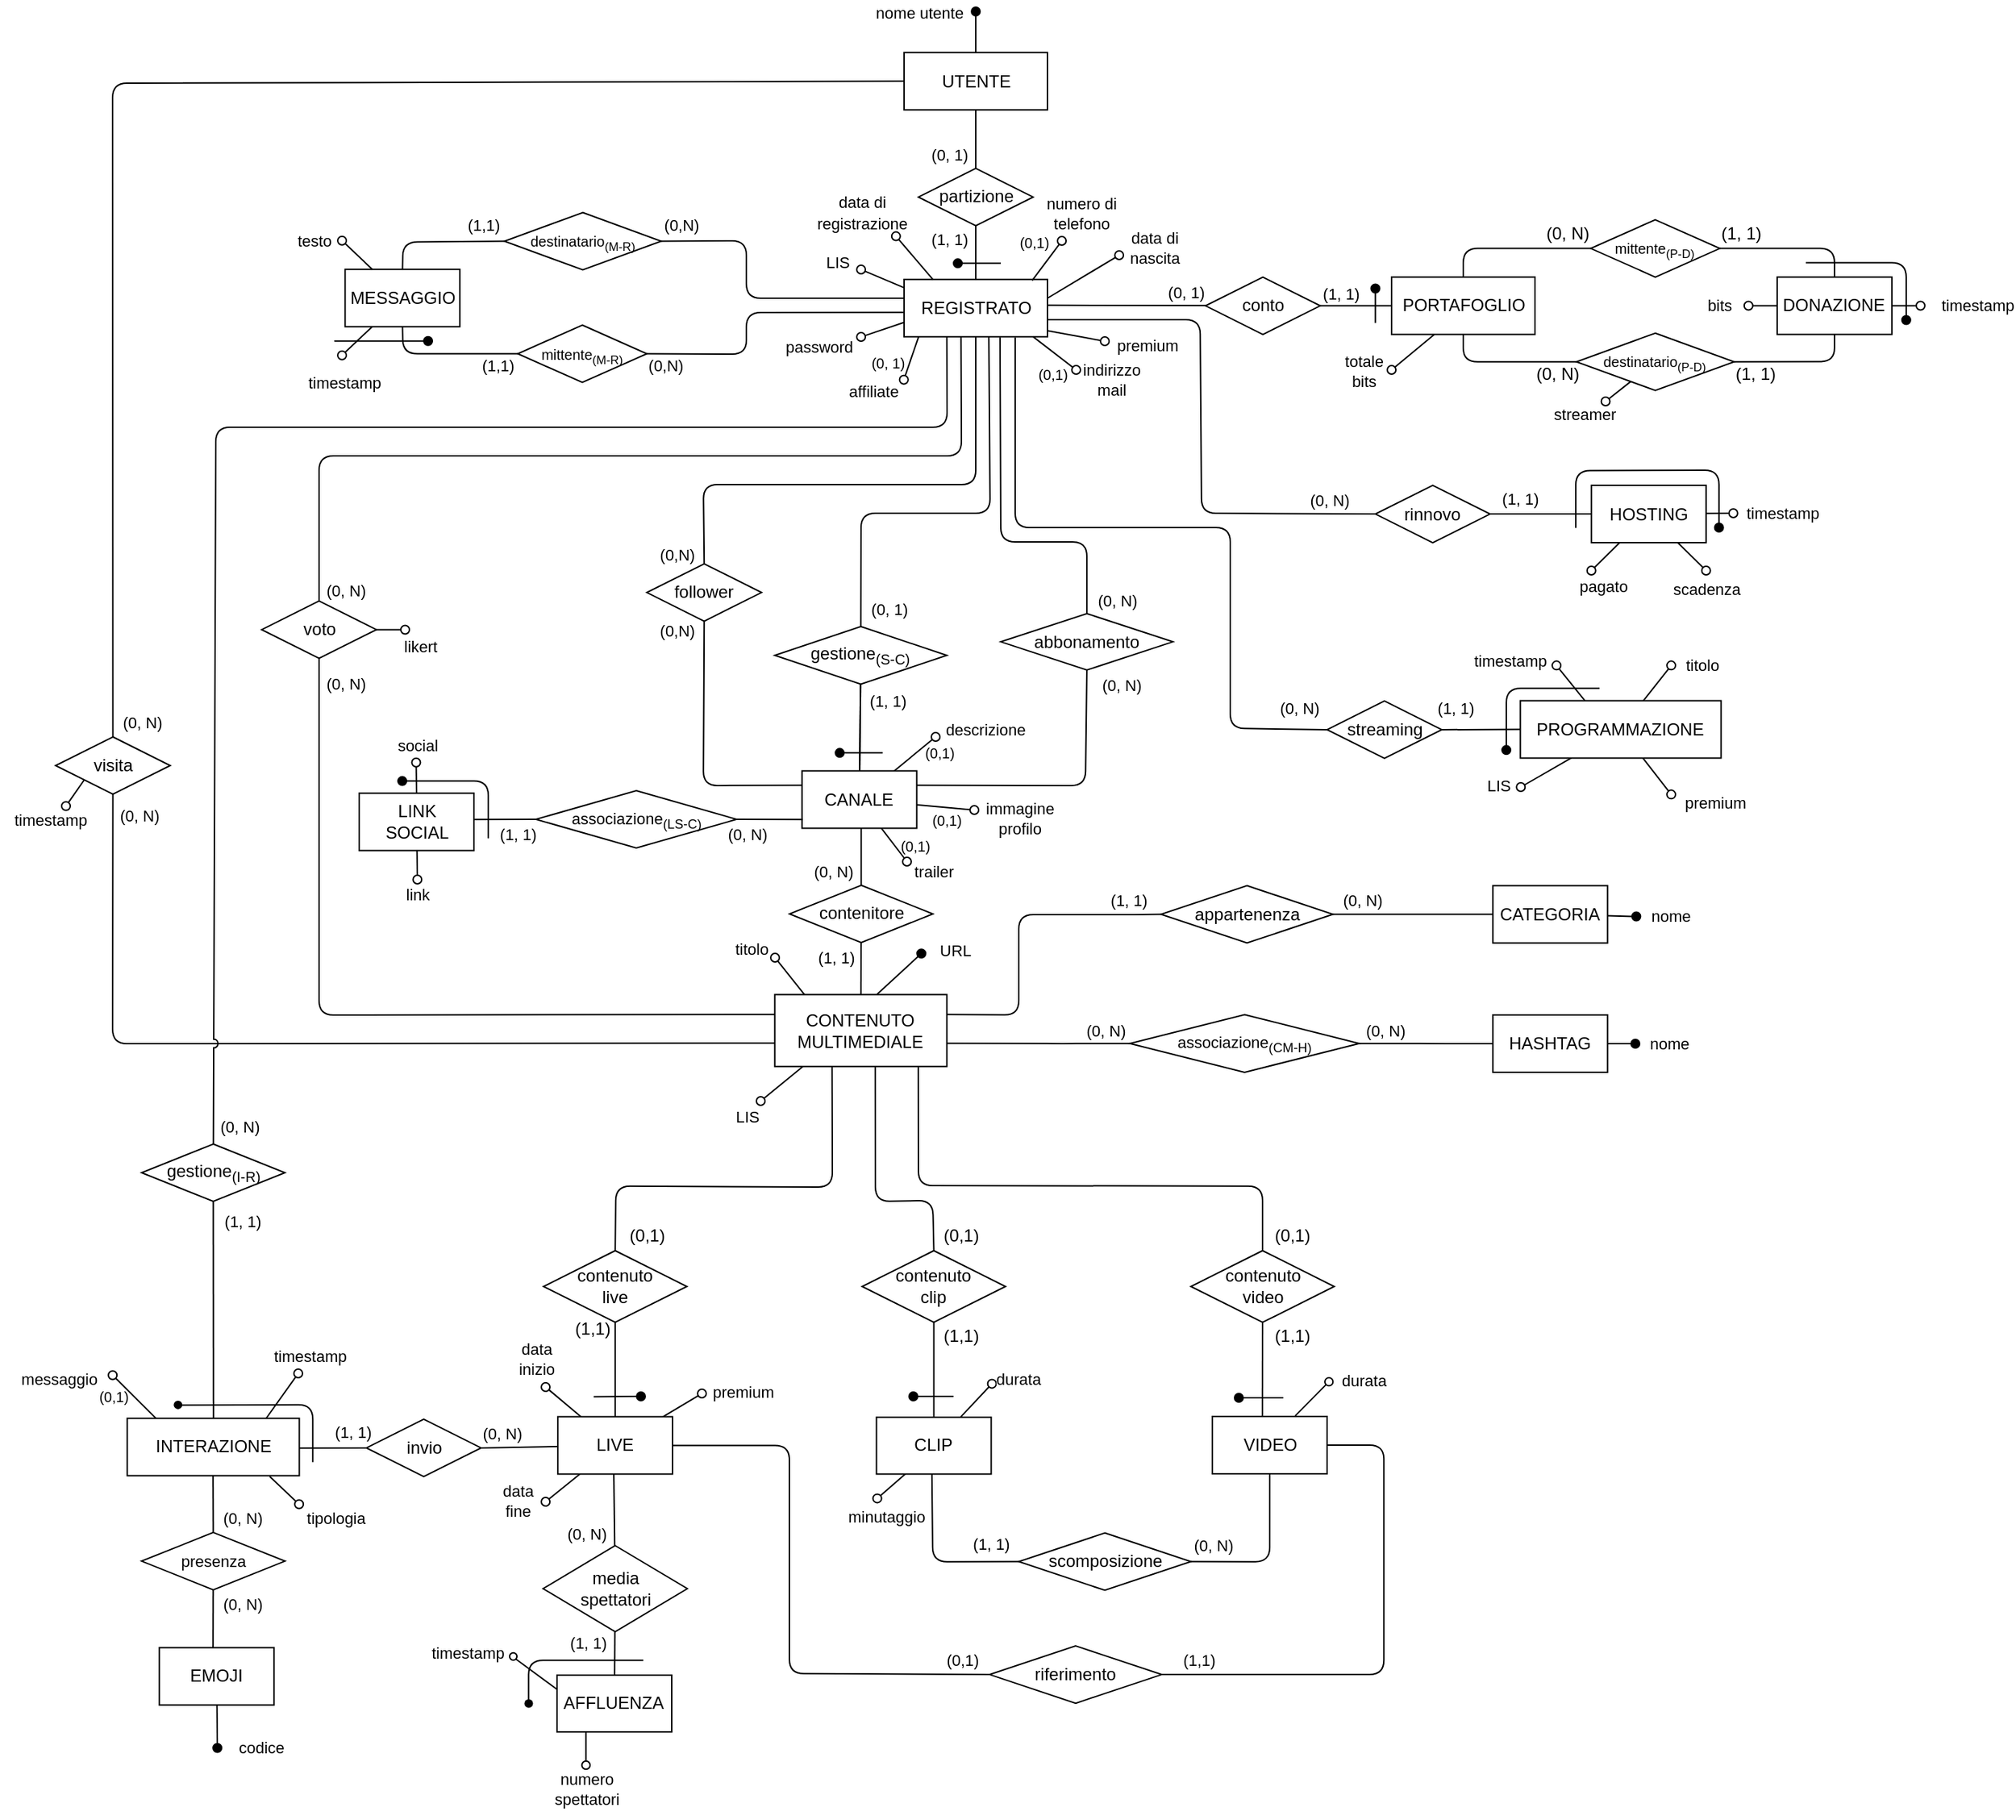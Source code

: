 <mxfile scale="1" border="20">
    <diagram id="4_nfnfdhDg5d41BVBWpk" name="Page-1">
        <mxGraphModel dx="4217" dy="2031" grid="1" gridSize="10" guides="1" tooltips="1" connect="1" arrows="1" fold="1" page="1" pageScale="1" pageWidth="1169" pageHeight="827" background="#ffffff" math="0" shadow="0">
            <root>
                <mxCell id="0"/>
                <mxCell id="1" parent="0"/>
                <mxCell id="1450" style="edgeStyle=none;shape=connector;rounded=1;jumpStyle=arc;html=1;labelBackgroundColor=default;strokeColor=default;fontFamily=Helvetica;fontSize=11;fontColor=default;endArrow=none;endFill=0;exitX=1.001;exitY=0.449;exitDx=0;exitDy=0;exitPerimeter=0;" parent="1" source="1897" target="1443" edge="1">
                    <mxGeometry relative="1" as="geometry">
                        <Array as="points"/>
                        <mxPoint x="-2637.47" y="-1350" as="sourcePoint"/>
                    </mxGeometry>
                </mxCell>
                <mxCell id="1419" style="edgeStyle=none;shape=connector;rounded=1;jumpStyle=arc;html=1;labelBackgroundColor=default;strokeColor=default;fontFamily=Helvetica;fontSize=11;fontColor=default;endArrow=none;endFill=0;entryX=0.5;entryY=0;entryDx=0;entryDy=0;exitX=0.5;exitY=1;exitDx=0;exitDy=0;" parent="1" source="1897" target="1420" edge="1">
                    <mxGeometry relative="1" as="geometry">
                        <mxPoint x="-2977.47" y="-1240" as="targetPoint"/>
                        <Array as="points">
                            <mxPoint x="-2797.47" y="-1290"/>
                            <mxPoint x="-2987.47" y="-1290"/>
                            <mxPoint x="-2987.47" y="-1270"/>
                        </Array>
                        <mxPoint x="-2807.47" y="-1380" as="sourcePoint"/>
                    </mxGeometry>
                </mxCell>
                <mxCell id="1435" style="edgeStyle=none;shape=connector;rounded=1;jumpStyle=arc;html=1;entryX=0.5;entryY=0;entryDx=0;entryDy=0;labelBackgroundColor=default;strokeColor=default;fontFamily=Helvetica;fontSize=11;fontColor=default;endArrow=none;endFill=0;exitX=0.669;exitY=1.008;exitDx=0;exitDy=0;exitPerimeter=0;" parent="1" source="1897" target="1433" edge="1">
                    <mxGeometry relative="1" as="geometry">
                        <Array as="points">
                            <mxPoint x="-2780" y="-1250"/>
                            <mxPoint x="-2720" y="-1250"/>
                        </Array>
                        <mxPoint x="-2770" y="-1310" as="sourcePoint"/>
                    </mxGeometry>
                </mxCell>
                <mxCell id="1672" style="edgeStyle=none;html=1;endArrow=none;endFill=0;jumpStyle=arc;exitX=-0.005;exitY=0.575;exitDx=0;exitDy=0;entryX=1;entryY=0.5;entryDx=0;entryDy=0;exitPerimeter=0;" parent="1" source="1897" target="1669" edge="1">
                    <mxGeometry relative="1" as="geometry">
                        <Array as="points">
                            <mxPoint x="-2957.47" y="-1410"/>
                            <mxPoint x="-2957.47" y="-1381"/>
                        </Array>
                        <mxPoint x="-2937.64" y="-1433.09" as="sourcePoint"/>
                        <mxPoint x="-3039.64" y="-1436.09" as="targetPoint"/>
                    </mxGeometry>
                </mxCell>
                <mxCell id="1490" style="edgeStyle=none;shape=connector;rounded=1;jumpStyle=arc;html=1;entryX=0;entryY=0.5;entryDx=0;entryDy=0;labelBackgroundColor=default;strokeColor=default;fontFamily=Helvetica;fontSize=11;fontColor=default;endArrow=none;endFill=0;" parent="1" target="1480" edge="1">
                    <mxGeometry relative="1" as="geometry">
                        <Array as="points">
                            <mxPoint x="-2641" y="-1405"/>
                            <mxPoint x="-2640" y="-1270"/>
                        </Array>
                        <mxPoint x="-2747" y="-1405" as="sourcePoint"/>
                    </mxGeometry>
                </mxCell>
                <mxCell id="1665" value="(0, N)" style="edgeLabel;html=1;align=center;verticalAlign=middle;resizable=0;points=[];" parent="1490" vertex="1" connectable="0">
                    <mxGeometry x="0.861" y="1" relative="1" as="geometry">
                        <mxPoint x="-7" y="-9" as="offset"/>
                    </mxGeometry>
                </mxCell>
                <mxCell id="1407" value="" style="edgeStyle=none;shape=connector;rounded=1;fillStyle=auto;html=1;labelBackgroundColor=default;strokeColor=default;strokeWidth=1;fontFamily=Helvetica;fontSize=11;fontColor=default;endArrow=none;startSize=6;endSize=6;fillColor=#000000;entryX=0.5;entryY=0;entryDx=0;entryDy=0;exitX=0.591;exitY=0.999;exitDx=0;exitDy=0;exitPerimeter=0;" parent="1" source="1897" target="1411" edge="1">
                    <mxGeometry relative="1" as="geometry">
                        <mxPoint x="-2878.12" y="-1210.28" as="sourcePoint"/>
                        <Array as="points">
                            <mxPoint x="-2787.47" y="-1270"/>
                            <mxPoint x="-2877.47" y="-1270"/>
                        </Array>
                    </mxGeometry>
                </mxCell>
                <mxCell id="1408" value="(0, 1)" style="edgeLabel;html=1;align=center;verticalAlign=middle;resizable=0;points=[];fontSize=11;fontFamily=Helvetica;fontColor=default;" parent="1407" vertex="1" connectable="0">
                    <mxGeometry x="-0.268" y="1" relative="1" as="geometry">
                        <mxPoint x="-72" y="83" as="offset"/>
                    </mxGeometry>
                </mxCell>
                <mxCell id="1409" value="" style="edgeStyle=none;shape=connector;rounded=1;fillStyle=auto;html=1;labelBackgroundColor=default;strokeColor=default;strokeWidth=1;fontFamily=Helvetica;fontSize=11;fontColor=default;endArrow=none;startSize=6;endSize=6;fillColor=#000000;" parent="1" source="1411" target="1413" edge="1">
                    <mxGeometry relative="1" as="geometry"/>
                </mxCell>
                <mxCell id="1410" value="(1, 1)" style="edgeLabel;html=1;align=center;verticalAlign=middle;resizable=0;points=[];fontSize=11;fontFamily=Helvetica;fontColor=default;" parent="1409" vertex="1" connectable="0">
                    <mxGeometry x="-0.327" y="1" relative="1" as="geometry">
                        <mxPoint x="18" y="-9" as="offset"/>
                    </mxGeometry>
                </mxCell>
                <mxCell id="1411" value="&lt;font style=&quot;font-size: 12px;&quot;&gt;gestione&lt;sub style=&quot;&quot;&gt;(S-C)&lt;/sub&gt;&lt;/font&gt;" style="rhombus;whiteSpace=wrap;html=1;" parent="1" vertex="1">
                    <mxGeometry x="-2937.66" y="-1191" width="120" height="40.28" as="geometry"/>
                </mxCell>
                <mxCell id="1412" value="" style="edgeStyle=none;jumpStyle=arc;html=1;endArrow=none;endFill=0;" parent="1" source="1413" target="1411" edge="1">
                    <mxGeometry relative="1" as="geometry"/>
                </mxCell>
                <mxCell id="1421" style="edgeStyle=none;shape=connector;rounded=1;jumpStyle=arc;html=1;exitX=0;exitY=0.25;exitDx=0;exitDy=0;entryX=0.5;entryY=1;entryDx=0;entryDy=0;labelBackgroundColor=default;strokeColor=default;fontFamily=Helvetica;fontSize=11;fontColor=default;endArrow=none;endFill=0;" parent="1" source="1413" target="1420" edge="1">
                    <mxGeometry relative="1" as="geometry">
                        <Array as="points">
                            <mxPoint x="-2987.47" y="-1080"/>
                        </Array>
                    </mxGeometry>
                </mxCell>
                <mxCell id="1413" value="CANALE" style="rounded=0;whiteSpace=wrap;html=1;" parent="1" vertex="1">
                    <mxGeometry x="-2918.66" y="-1090.28" width="80" height="40" as="geometry"/>
                </mxCell>
                <mxCell id="1415" value="" style="endArrow=oval;html=1;fillStyle=auto;strokeWidth=1;startSize=6;endSize=6;fillColor=#000000;startArrow=none;startFill=0;endFill=0;" parent="1" source="1413" edge="1">
                    <mxGeometry width="50" height="50" relative="1" as="geometry">
                        <mxPoint x="-2828.66" y="-1080.28" as="sourcePoint"/>
                        <mxPoint x="-2845.47" y="-1027" as="targetPoint"/>
                    </mxGeometry>
                </mxCell>
                <mxCell id="1416" value="trailer" style="edgeLabel;html=1;align=center;verticalAlign=middle;resizable=0;points=[];" parent="1415" vertex="1" connectable="0">
                    <mxGeometry x="0.479" y="1" relative="1" as="geometry">
                        <mxPoint x="22" y="14" as="offset"/>
                    </mxGeometry>
                </mxCell>
                <mxCell id="1417" value="" style="endArrow=oval;html=1;fillStyle=auto;strokeWidth=1;startSize=6;endSize=6;fillColor=#000000;startArrow=none;startFill=0;endFill=0;" parent="1" source="1413" edge="1">
                    <mxGeometry width="50" height="50" relative="1" as="geometry">
                        <mxPoint x="-2589.794" y="-890" as="sourcePoint"/>
                        <mxPoint x="-2825.47" y="-1114" as="targetPoint"/>
                    </mxGeometry>
                </mxCell>
                <mxCell id="1418" value="descrizione" style="edgeLabel;html=1;align=center;verticalAlign=middle;resizable=0;points=[];" parent="1417" vertex="1" connectable="0">
                    <mxGeometry x="0.479" y="1" relative="1" as="geometry">
                        <mxPoint x="42" y="-11" as="offset"/>
                    </mxGeometry>
                </mxCell>
                <mxCell id="1420" value="follower" style="rhombus;whiteSpace=wrap;html=1;" parent="1" vertex="1">
                    <mxGeometry x="-3026.88" y="-1234.72" width="80" height="40" as="geometry"/>
                </mxCell>
                <mxCell id="1424" value="(0,N)" style="edgeLabel;html=1;align=center;verticalAlign=middle;resizable=0;points=[];fontSize=11;fontFamily=Helvetica;fontColor=default;" parent="1" vertex="1" connectable="0">
                    <mxGeometry x="-3012.274" y="-1244.438" as="geometry">
                        <mxPoint x="6" y="3" as="offset"/>
                    </mxGeometry>
                </mxCell>
                <mxCell id="1425" value="(0,N)" style="edgeLabel;html=1;align=center;verticalAlign=middle;resizable=0;points=[];fontSize=11;fontFamily=Helvetica;fontColor=default;" parent="1" vertex="1" connectable="0">
                    <mxGeometry x="-3012.274" y="-1190.998" as="geometry">
                        <mxPoint x="6" y="3" as="offset"/>
                    </mxGeometry>
                </mxCell>
                <mxCell id="1427" value="(0, N)" style="edgeLabel;html=1;align=center;verticalAlign=middle;resizable=0;points=[];fontSize=11;fontFamily=Helvetica;fontColor=default;" parent="1" vertex="1" connectable="0">
                    <mxGeometry x="-2700" y="-1160.64" as="geometry">
                        <mxPoint x="4" y="10" as="offset"/>
                    </mxGeometry>
                </mxCell>
                <mxCell id="1428" value="(0, N)" style="edgeLabel;html=1;align=center;verticalAlign=middle;resizable=0;points=[];" parent="1" vertex="1" connectable="0">
                    <mxGeometry x="-2660" y="-1056.5" as="geometry">
                        <mxPoint x="-39" y="-153" as="offset"/>
                    </mxGeometry>
                </mxCell>
                <mxCell id="1434" style="edgeStyle=none;shape=connector;rounded=1;jumpStyle=none;html=1;exitX=0.5;exitY=1;exitDx=0;exitDy=0;entryX=1;entryY=0.25;entryDx=0;entryDy=0;labelBackgroundColor=default;strokeColor=default;fontFamily=Helvetica;fontSize=11;fontColor=default;endArrow=none;endFill=0;" parent="1" source="1433" target="1413" edge="1">
                    <mxGeometry relative="1" as="geometry">
                        <Array as="points">
                            <mxPoint x="-2721" y="-1080"/>
                        </Array>
                    </mxGeometry>
                </mxCell>
                <mxCell id="1433" value="abbonamento" style="rhombus;whiteSpace=wrap;html=1;" parent="1" vertex="1">
                    <mxGeometry x="-2780" y="-1200" width="120" height="39.36" as="geometry"/>
                </mxCell>
                <mxCell id="1438" style="edgeStyle=none;jumpStyle=arc;html=1;endArrow=none;endFill=0;startArrow=none;" parent="1" source="1443" target="1441" edge="1">
                    <mxGeometry relative="1" as="geometry">
                        <mxPoint x="-2707.941" y="-1434.73" as="targetPoint"/>
                        <mxPoint x="-2501.65" y="-1362.96" as="sourcePoint"/>
                    </mxGeometry>
                </mxCell>
                <mxCell id="1439" value="(1, 1)" style="edgeLabel;html=1;align=center;verticalAlign=middle;resizable=0;points=[];" parent="1438" vertex="1" connectable="0">
                    <mxGeometry x="-0.396" y="2" relative="1" as="geometry">
                        <mxPoint x="-1" y="-7" as="offset"/>
                    </mxGeometry>
                </mxCell>
                <mxCell id="1441" value="PORTAFOGLIO" style="whiteSpace=wrap;html=1;" parent="1" vertex="1">
                    <mxGeometry x="-2507.47" y="-1434.73" width="100" height="40" as="geometry"/>
                </mxCell>
                <mxCell id="1442" value="(0, 1)" style="edgeLabel;html=1;align=center;verticalAlign=middle;resizable=0;points=[];" parent="1" vertex="1" connectable="0">
                    <mxGeometry x="-2651.472" y="-1424" as="geometry"/>
                </mxCell>
                <mxCell id="1443" value="conto" style="rhombus;whiteSpace=wrap;html=1;" parent="1" vertex="1">
                    <mxGeometry x="-2637.23" y="-1434.73" width="80" height="40" as="geometry"/>
                </mxCell>
                <mxCell id="1444" value="" style="endArrow=oval;html=1;fillStyle=auto;strokeWidth=1;startSize=6;endSize=6;fillColor=#000000;startArrow=none;startFill=0;endFill=0;exitX=0.297;exitY=1.003;exitDx=0;exitDy=0;exitPerimeter=0;" parent="1" source="1441" edge="1">
                    <mxGeometry width="50" height="50" relative="1" as="geometry">
                        <mxPoint x="-2457.47" y="-1414.61" as="sourcePoint"/>
                        <mxPoint x="-2507.47" y="-1370" as="targetPoint"/>
                    </mxGeometry>
                </mxCell>
                <mxCell id="1445" value="totale&lt;br&gt;bits" style="edgeLabel;html=1;align=center;verticalAlign=middle;resizable=0;points=[];" parent="1444" vertex="1" connectable="0">
                    <mxGeometry x="0.479" y="1" relative="1" as="geometry">
                        <mxPoint x="-28" y="6" as="offset"/>
                    </mxGeometry>
                </mxCell>
                <mxCell id="1454" value="bits" style="endArrow=oval;html=1;fillStyle=auto;strokeWidth=1;startSize=6;endSize=6;fillColor=#000000;startArrow=none;startFill=0;endFill=0;strokeColor=#000000;" parent="1" edge="1">
                    <mxGeometry x="1" y="20" width="50" height="50" relative="1" as="geometry">
                        <mxPoint x="-2238.57" y="-1414.73" as="sourcePoint"/>
                        <mxPoint x="-2258.57" y="-1414.73" as="targetPoint"/>
                        <mxPoint x="-20" y="-20" as="offset"/>
                    </mxGeometry>
                </mxCell>
                <mxCell id="1469" value="(0, N)" style="edgeStyle=none;jumpStyle=arc;html=1;endArrow=none;endFill=0;entryX=0;entryY=0.5;entryDx=0;entryDy=0;exitX=0.775;exitY=1.014;exitDx=0;exitDy=0;exitPerimeter=0;" parent="1" source="1897" target="1471" edge="1">
                    <mxGeometry x="0.92" y="15" relative="1" as="geometry">
                        <mxPoint x="-2448.47" y="-1230.28" as="targetPoint"/>
                        <Array as="points">
                            <mxPoint x="-2770" y="-1260"/>
                            <mxPoint x="-2620" y="-1260"/>
                            <mxPoint x="-2620" y="-1120"/>
                        </Array>
                        <mxPoint as="offset"/>
                        <mxPoint x="-2777.47" y="-1390" as="sourcePoint"/>
                    </mxGeometry>
                </mxCell>
                <mxCell id="1470" value="(1, 1)" style="edgeStyle=none;jumpStyle=arc;html=1;exitX=1;exitY=0.5;exitDx=0;exitDy=0;entryX=0;entryY=0.5;entryDx=0;entryDy=0;startArrow=none;startFill=0;endArrow=none;endFill=0;" parent="1" source="1471" target="1472" edge="1">
                    <mxGeometry x="-0.633" y="15" relative="1" as="geometry">
                        <mxPoint as="offset"/>
                    </mxGeometry>
                </mxCell>
                <mxCell id="1471" value="streaming" style="rhombus;whiteSpace=wrap;html=1;" parent="1" vertex="1">
                    <mxGeometry x="-2552.46" y="-1139.02" width="80" height="40" as="geometry"/>
                </mxCell>
                <mxCell id="1472" value="PROGRAMMAZIONE" style="whiteSpace=wrap;html=1;" parent="1" vertex="1">
                    <mxGeometry x="-2417.7" y="-1139.23" width="140" height="40" as="geometry"/>
                </mxCell>
                <mxCell id="1473" style="edgeStyle=none;shape=connector;rounded=1;fillStyle=auto;html=1;labelBackgroundColor=default;strokeColor=default;strokeWidth=1;fontFamily=Helvetica;fontSize=11;fontColor=default;endArrow=none;endFill=0;startSize=6;endSize=6;fillColor=#000000;startArrow=oval;startFill=0;" parent="1" target="1472" edge="1">
                    <mxGeometry relative="1" as="geometry">
                        <mxPoint x="-2387.826" y="-1119.96" as="targetPoint"/>
                        <mxPoint x="-2312.46" y="-1163.83" as="sourcePoint"/>
                    </mxGeometry>
                </mxCell>
                <mxCell id="1475" style="edgeStyle=none;shape=connector;rounded=1;fillStyle=auto;html=1;labelBackgroundColor=default;strokeColor=default;strokeWidth=1;fontFamily=Helvetica;fontSize=11;fontColor=default;endArrow=none;endFill=0;startSize=6;endSize=6;fillColor=#000000;startArrow=oval;startFill=0;entryX=0.322;entryY=0.001;entryDx=0;entryDy=0;entryPerimeter=0;" parent="1" target="1472" edge="1">
                    <mxGeometry relative="1" as="geometry">
                        <mxPoint x="-2372.285" y="-1129.23" as="targetPoint"/>
                        <mxPoint x="-2392.46" y="-1163.83" as="sourcePoint"/>
                    </mxGeometry>
                </mxCell>
                <mxCell id="1476" value="titolo" style="edgeLabel;html=1;align=center;verticalAlign=middle;resizable=0;points=[];fontSize=11;fontFamily=Helvetica;fontColor=default;" parent="1475" vertex="1" connectable="0">
                    <mxGeometry x="-0.257" y="1" relative="1" as="geometry">
                        <mxPoint x="93" y="-9" as="offset"/>
                    </mxGeometry>
                </mxCell>
                <mxCell id="1477" style="edgeStyle=none;shape=connector;rounded=1;fillStyle=auto;html=1;labelBackgroundColor=default;strokeColor=default;strokeWidth=1;fontFamily=Helvetica;fontSize=11;fontColor=default;endArrow=none;endFill=0;startSize=6;endSize=6;fillColor=#000000;startArrow=oval;startFill=1;" parent="1" edge="1">
                    <mxGeometry relative="1" as="geometry">
                        <mxPoint x="-2362.46" y="-1147.83" as="targetPoint"/>
                        <mxPoint x="-2427.46" y="-1104.83" as="sourcePoint"/>
                        <Array as="points">
                            <mxPoint x="-2427.46" y="-1147.83"/>
                        </Array>
                    </mxGeometry>
                </mxCell>
                <mxCell id="1478" style="edgeStyle=none;shape=connector;rounded=1;fillStyle=auto;html=1;labelBackgroundColor=default;strokeColor=default;strokeWidth=1;fontFamily=Helvetica;fontSize=11;fontColor=default;endArrow=none;endFill=0;startSize=6;endSize=6;fillColor=#000000;startArrow=oval;startFill=0;" parent="1" target="1472" edge="1">
                    <mxGeometry relative="1" as="geometry">
                        <mxPoint x="-2305.457" y="-1129.23" as="targetPoint"/>
                        <mxPoint x="-2312.46" y="-1073.83" as="sourcePoint"/>
                    </mxGeometry>
                </mxCell>
                <mxCell id="1479" value="premium" style="edgeLabel;html=1;align=center;verticalAlign=middle;resizable=0;points=[];fontSize=11;fontFamily=Helvetica;fontColor=default;" parent="1478" vertex="1" connectable="0">
                    <mxGeometry x="-0.257" y="1" relative="1" as="geometry">
                        <mxPoint x="38" y="14" as="offset"/>
                    </mxGeometry>
                </mxCell>
                <mxCell id="1480" value="rinnovo" style="rhombus;whiteSpace=wrap;html=1;" parent="1" vertex="1">
                    <mxGeometry x="-2518.78" y="-1289.47" width="80" height="40" as="geometry"/>
                </mxCell>
                <mxCell id="1481" value="(1, 1)" style="edgeStyle=none;jumpStyle=arc;html=1;exitX=1;exitY=0.5;exitDx=0;exitDy=0;entryX=0;entryY=0.5;entryDx=0;entryDy=0;startArrow=none;startFill=0;endArrow=none;endFill=0;" parent="1" source="1480" target="1482" edge="1">
                    <mxGeometry x="-0.416" y="11" relative="1" as="geometry">
                        <mxPoint as="offset"/>
                        <mxPoint x="-2274.8" y="-1209.76" as="sourcePoint"/>
                    </mxGeometry>
                </mxCell>
                <mxCell id="1482" value="HOSTING" style="whiteSpace=wrap;html=1;" parent="1" vertex="1">
                    <mxGeometry x="-2368.14" y="-1289.47" width="80" height="40" as="geometry"/>
                </mxCell>
                <mxCell id="1483" style="edgeStyle=none;shape=connector;rounded=1;fillStyle=auto;html=1;labelBackgroundColor=default;strokeColor=default;strokeWidth=1;fontFamily=Helvetica;fontSize=11;fontColor=default;endArrow=none;endFill=0;startSize=6;endSize=6;fillColor=#000000;startArrow=oval;startFill=0;" parent="1" target="1482" edge="1">
                    <mxGeometry relative="1" as="geometry">
                        <mxPoint x="-2309.14" y="-1269.735" as="targetPoint"/>
                        <mxPoint x="-2269.14" y="-1270.0" as="sourcePoint"/>
                    </mxGeometry>
                </mxCell>
                <mxCell id="1484" value="timestamp" style="edgeLabel;html=1;align=center;verticalAlign=middle;resizable=0;points=[];fontSize=11;fontFamily=Helvetica;fontColor=default;" parent="1483" vertex="1" connectable="0">
                    <mxGeometry x="-0.257" y="1" relative="1" as="geometry">
                        <mxPoint x="41" y="-1" as="offset"/>
                    </mxGeometry>
                </mxCell>
                <mxCell id="1485" style="edgeStyle=none;shape=connector;rounded=1;fillStyle=auto;html=1;labelBackgroundColor=default;strokeColor=default;strokeWidth=1;fontFamily=Helvetica;fontSize=11;fontColor=default;endArrow=none;endFill=0;startSize=6;endSize=6;fillColor=#000000;startArrow=oval;startFill=1;" parent="1" edge="1">
                    <mxGeometry relative="1" as="geometry">
                        <mxPoint x="-2379.02" y="-1259.72" as="targetPoint"/>
                        <mxPoint x="-2279.14" y="-1260.0" as="sourcePoint"/>
                        <Array as="points">
                            <mxPoint x="-2279.14" y="-1300.0"/>
                            <mxPoint x="-2379.02" y="-1299.72"/>
                        </Array>
                    </mxGeometry>
                </mxCell>
                <mxCell id="1486" style="edgeStyle=none;shape=connector;rounded=1;fillStyle=auto;html=1;labelBackgroundColor=default;strokeColor=default;strokeWidth=1;fontFamily=Helvetica;fontSize=11;fontColor=default;endArrow=none;endFill=0;startSize=6;endSize=6;fillColor=#000000;startArrow=oval;startFill=0;" parent="1" target="1482" edge="1">
                    <mxGeometry relative="1" as="geometry">
                        <mxPoint x="-2278.14" y="-1259.829" as="targetPoint"/>
                        <mxPoint x="-2368.14" y="-1230.0" as="sourcePoint"/>
                    </mxGeometry>
                </mxCell>
                <mxCell id="1487" value="pagato" style="edgeLabel;html=1;align=center;verticalAlign=middle;resizable=0;points=[];fontSize=11;fontFamily=Helvetica;fontColor=default;" parent="1486" vertex="1" connectable="0">
                    <mxGeometry x="-0.257" y="1" relative="1" as="geometry">
                        <mxPoint x="1" y="19" as="offset"/>
                    </mxGeometry>
                </mxCell>
                <mxCell id="1488" style="edgeStyle=none;shape=connector;rounded=1;fillStyle=auto;html=1;labelBackgroundColor=default;strokeColor=default;strokeWidth=1;fontFamily=Helvetica;fontSize=11;fontColor=default;endArrow=none;endFill=0;startSize=6;endSize=6;fillColor=#000000;startArrow=oval;startFill=0;" parent="1" target="1482" edge="1">
                    <mxGeometry relative="1" as="geometry">
                        <mxPoint x="-2328.274" y="-1239.47" as="targetPoint"/>
                        <mxPoint x="-2288.14" y="-1230.0" as="sourcePoint"/>
                    </mxGeometry>
                </mxCell>
                <mxCell id="1489" value="scadenza" style="edgeLabel;html=1;align=center;verticalAlign=middle;resizable=0;points=[];fontSize=11;fontFamily=Helvetica;fontColor=default;" parent="1488" vertex="1" connectable="0">
                    <mxGeometry x="-0.257" y="1" relative="1" as="geometry">
                        <mxPoint x="8" y="19" as="offset"/>
                    </mxGeometry>
                </mxCell>
                <mxCell id="1495" value="" style="edgeStyle=none;shape=connector;rounded=1;fillStyle=auto;html=1;labelBackgroundColor=default;strokeColor=default;strokeWidth=1;fontFamily=Helvetica;fontSize=11;fontColor=default;endArrow=none;startSize=6;endSize=6;fillColor=#000000;entryX=0.5;entryY=0;entryDx=0;entryDy=0;exitX=0.5;exitY=1;exitDx=0;exitDy=0;" parent="1" target="1497" edge="1">
                    <mxGeometry relative="1" as="geometry">
                        <mxPoint x="-2877.37" y="-1050.28" as="sourcePoint"/>
                        <mxPoint x="-2876.02" y="-990.28" as="targetPoint"/>
                    </mxGeometry>
                </mxCell>
                <mxCell id="1496" value="(0, N)" style="edgeLabel;html=1;align=center;verticalAlign=middle;resizable=0;points=[];fontSize=11;fontFamily=Helvetica;fontColor=default;" parent="1495" vertex="1" connectable="0">
                    <mxGeometry x="-0.303" relative="1" as="geometry">
                        <mxPoint x="-20" y="16" as="offset"/>
                    </mxGeometry>
                </mxCell>
                <mxCell id="1530" value="(1, 1)" style="edgeStyle=none;html=1;endArrow=none;endFill=0;" parent="1" source="1497" edge="1">
                    <mxGeometry x="-0.471" y="-18" relative="1" as="geometry">
                        <mxPoint as="offset"/>
                        <mxPoint x="-2877.588" y="-930.43" as="targetPoint"/>
                    </mxGeometry>
                </mxCell>
                <mxCell id="1497" value="contenitore" style="rhombus;whiteSpace=wrap;html=1;" parent="1" vertex="1">
                    <mxGeometry x="-2927.37" y="-1010.52" width="100" height="40" as="geometry"/>
                </mxCell>
                <mxCell id="1501" value="(0, N)" style="edgeLabel;html=1;align=center;verticalAlign=middle;resizable=0;points=[];fontSize=11;fontFamily=Helvetica;fontColor=default;" parent="1" vertex="1" connectable="0">
                    <mxGeometry x="-2957.519" y="-1046.324" as="geometry"/>
                </mxCell>
                <mxCell id="1502" value="" style="edgeStyle=none;shape=connector;rounded=1;fillStyle=auto;html=1;labelBackgroundColor=default;strokeColor=default;strokeWidth=1;fontFamily=Helvetica;fontSize=11;fontColor=default;endArrow=none;endFill=0;startSize=6;endSize=6;fillColor=#000000;exitX=0;exitY=0.5;exitDx=0;exitDy=0;" parent="1" source="1504" edge="1">
                    <mxGeometry relative="1" as="geometry">
                        <mxPoint x="-3147.16" y="-1056.4" as="targetPoint"/>
                    </mxGeometry>
                </mxCell>
                <mxCell id="1503" value="(1, 1)" style="edgeLabel;html=1;align=center;verticalAlign=middle;resizable=0;points=[];fontSize=11;fontFamily=Helvetica;fontColor=default;" parent="1502" vertex="1" connectable="0">
                    <mxGeometry x="0.426" y="1" relative="1" as="geometry">
                        <mxPoint x="17" y="9" as="offset"/>
                    </mxGeometry>
                </mxCell>
                <mxCell id="1517" value="" style="edgeStyle=none;html=1;endArrow=none;endFill=0;exitX=1;exitY=0.5;exitDx=0;exitDy=0;entryX=0.006;entryY=0.848;entryDx=0;entryDy=0;entryPerimeter=0;" parent="1" source="1504" target="1413" edge="1">
                    <mxGeometry relative="1" as="geometry"/>
                </mxCell>
                <mxCell id="1504" value="&lt;font style=&quot;font-size: 11px;&quot;&gt;associazione&lt;sub style=&quot;&quot;&gt;(LS-C)&lt;/sub&gt;&lt;/font&gt;" style="rhombus;whiteSpace=wrap;html=1;" parent="1" vertex="1">
                    <mxGeometry x="-3104.25" y="-1076.5" width="140" height="40" as="geometry"/>
                </mxCell>
                <mxCell id="1505" value="LINK&lt;br&gt;SOCIAL" style="rounded=0;whiteSpace=wrap;html=1;" parent="1" vertex="1">
                    <mxGeometry x="-3227.47" y="-1074.72" width="80" height="40" as="geometry"/>
                </mxCell>
                <mxCell id="1506" value="" style="endArrow=oval;html=1;fillStyle=auto;strokeWidth=1;startSize=6;endSize=6;fillColor=#000000;startArrow=none;startFill=0;endFill=0;" parent="1" source="1505" edge="1">
                    <mxGeometry width="50" height="50" relative="1" as="geometry">
                        <mxPoint x="-3167.47" y="-1054.72" as="sourcePoint"/>
                        <mxPoint x="-3186.91" y="-1014.48" as="targetPoint"/>
                    </mxGeometry>
                </mxCell>
                <mxCell id="1507" value="link" style="edgeLabel;html=1;align=center;verticalAlign=middle;resizable=0;points=[];" parent="1506" vertex="1" connectable="0">
                    <mxGeometry x="0.479" y="1" relative="1" as="geometry">
                        <mxPoint x="-1" y="15" as="offset"/>
                    </mxGeometry>
                </mxCell>
                <mxCell id="1516" value="" style="endArrow=oval;html=1;fillStyle=auto;strokeWidth=1;startSize=6;endSize=6;fillColor=#000000;startArrow=none;startFill=0;endFill=1;jumpStyle=none;" parent="1" edge="1">
                    <mxGeometry width="50" height="50" relative="1" as="geometry">
                        <mxPoint x="-3137.46" y="-1043.21" as="sourcePoint"/>
                        <mxPoint x="-3197.46" y="-1083.21" as="targetPoint"/>
                        <Array as="points">
                            <mxPoint x="-3137.46" y="-1083.21"/>
                        </Array>
                    </mxGeometry>
                </mxCell>
                <mxCell id="1518" value="" style="endArrow=oval;html=1;fillStyle=auto;strokeWidth=1;startSize=6;endSize=6;fillColor=#000000;startArrow=none;startFill=0;endFill=0;exitX=0.5;exitY=0;exitDx=0;exitDy=0;" parent="1" source="1505" edge="1">
                    <mxGeometry width="50" height="50" relative="1" as="geometry">
                        <mxPoint x="-3177.605" y="-1097.55" as="sourcePoint"/>
                        <mxPoint x="-3187.77" y="-1096.09" as="targetPoint"/>
                    </mxGeometry>
                </mxCell>
                <mxCell id="1519" value="social" style="edgeLabel;html=1;align=center;verticalAlign=middle;resizable=0;points=[];" parent="1518" vertex="1" connectable="0">
                    <mxGeometry x="0.479" y="1" relative="1" as="geometry">
                        <mxPoint x="1" y="-18" as="offset"/>
                    </mxGeometry>
                </mxCell>
                <mxCell id="1520" value="timestamp" style="endArrow=oval;html=1;fillStyle=auto;strokeWidth=1;startSize=6;endSize=6;fillColor=#000000;startArrow=none;startFill=0;endFill=0;strokeColor=#000000;" parent="1" edge="1">
                    <mxGeometry x="1" y="40" width="50" height="50" relative="1" as="geometry">
                        <mxPoint x="-2158.57" y="-1414.73" as="sourcePoint"/>
                        <mxPoint x="-2138.57" y="-1414.73" as="targetPoint"/>
                        <mxPoint x="40" y="40" as="offset"/>
                    </mxGeometry>
                </mxCell>
                <mxCell id="1521" value="" style="endArrow=oval;html=1;fillStyle=auto;strokeWidth=1;startSize=6;endSize=6;fillColor=#000000;startArrow=none;startFill=0;endFill=0;" parent="1" source="1413" edge="1">
                    <mxGeometry width="50" height="50" relative="1" as="geometry">
                        <mxPoint x="-2568.015" y="-930" as="sourcePoint"/>
                        <mxPoint x="-2798.47" y="-1063" as="targetPoint"/>
                    </mxGeometry>
                </mxCell>
                <mxCell id="1522" value="immagine&lt;br&gt;profilo" style="edgeLabel;html=1;align=center;verticalAlign=middle;resizable=0;points=[];" parent="1521" vertex="1" connectable="0">
                    <mxGeometry x="0.479" y="1" relative="1" as="geometry">
                        <mxPoint x="41" y="8" as="offset"/>
                    </mxGeometry>
                </mxCell>
                <mxCell id="1545" style="edgeStyle=none;html=1;exitX=1;exitY=0.25;exitDx=0;exitDy=0;endArrow=none;endFill=0;entryX=0;entryY=0.5;entryDx=0;entryDy=0;" parent="1" target="1534" edge="1">
                    <mxGeometry relative="1" as="geometry">
                        <mxPoint x="-2737.47" y="-950" as="targetPoint"/>
                        <Array as="points">
                            <mxPoint x="-2767.47" y="-920"/>
                            <mxPoint x="-2767.47" y="-990"/>
                            <mxPoint x="-2687.47" y="-990"/>
                        </Array>
                        <mxPoint x="-2817.66" y="-920.43" as="sourcePoint"/>
                    </mxGeometry>
                </mxCell>
                <mxCell id="1525" value="" style="endArrow=oval;html=1;fillStyle=auto;strokeWidth=1;startSize=6;endSize=6;fillColor=#000000;startArrow=none;startFill=0;endFill=0;exitX=0.173;exitY=0.001;exitDx=0;exitDy=0;exitPerimeter=0;" parent="1" source="1948" edge="1">
                    <mxGeometry width="50" height="50" relative="1" as="geometry">
                        <mxPoint x="-2886.372" y="-930.43" as="sourcePoint"/>
                        <mxPoint x="-2937.47" y="-960" as="targetPoint"/>
                    </mxGeometry>
                </mxCell>
                <mxCell id="1526" value="titolo" style="edgeLabel;html=1;align=center;verticalAlign=middle;resizable=0;points=[];" parent="1525" vertex="1" connectable="0">
                    <mxGeometry x="0.479" y="1" relative="1" as="geometry">
                        <mxPoint x="-21" y="-14" as="offset"/>
                    </mxGeometry>
                </mxCell>
                <mxCell id="1531" value="" style="edgeStyle=none;shape=connector;rounded=1;fillStyle=auto;html=1;labelBackgroundColor=default;strokeColor=default;strokeWidth=1;fontFamily=Helvetica;fontSize=11;fontColor=default;endArrow=none;endFill=0;startSize=6;endSize=6;fillColor=#000000;exitX=1;exitY=0.5;exitDx=0;exitDy=0;entryX=0;entryY=0.5;entryDx=0;entryDy=0;" parent="1" source="1534" target="1535" edge="1">
                    <mxGeometry relative="1" as="geometry"/>
                </mxCell>
                <mxCell id="1532" value="(0, N)" style="edgeLabel;html=1;align=center;verticalAlign=middle;resizable=0;points=[];fontSize=11;fontFamily=Helvetica;fontColor=default;" parent="1531" vertex="1" connectable="0">
                    <mxGeometry x="0.426" y="1" relative="1" as="geometry">
                        <mxPoint x="-59" y="-9" as="offset"/>
                    </mxGeometry>
                </mxCell>
                <mxCell id="1533" value="(1, 1)" style="edgeLabel;html=1;align=center;verticalAlign=middle;resizable=0;points=[];" parent="1" vertex="1" connectable="0">
                    <mxGeometry x="-2691.496" y="-1000.001" as="geometry"/>
                </mxCell>
                <mxCell id="1534" value="appartenenza" style="rhombus;whiteSpace=wrap;html=1;" parent="1" vertex="1">
                    <mxGeometry x="-2668.33" y="-1010.23" width="120" height="40" as="geometry"/>
                </mxCell>
                <mxCell id="1535" value="CATEGORIA" style="rounded=0;whiteSpace=wrap;html=1;" parent="1" vertex="1">
                    <mxGeometry x="-2436.83" y="-1010.23" width="80" height="40" as="geometry"/>
                </mxCell>
                <mxCell id="1536" value="" style="endArrow=oval;html=1;fillStyle=auto;strokeWidth=1;startSize=6;endSize=6;fillColor=#000000;startArrow=none;startFill=0;endFill=1;" parent="1" source="1535" edge="1">
                    <mxGeometry width="50" height="50" relative="1" as="geometry">
                        <mxPoint x="-2684.33" y="-989.64" as="sourcePoint"/>
                        <mxPoint x="-2336.83" y="-988.72" as="targetPoint"/>
                    </mxGeometry>
                </mxCell>
                <mxCell id="1537" value="nome" style="edgeLabel;html=1;align=center;verticalAlign=middle;resizable=0;points=[];" parent="1536" vertex="1" connectable="0">
                    <mxGeometry x="0.479" y="1" relative="1" as="geometry">
                        <mxPoint x="29" y="1" as="offset"/>
                    </mxGeometry>
                </mxCell>
                <mxCell id="1591" style="edgeStyle=none;html=1;exitX=0.5;exitY=1;exitDx=0;exitDy=0;entryX=0;entryY=0.75;entryDx=0;entryDy=0;endArrow=none;endFill=0;" parent="1" source="1593" edge="1">
                    <mxGeometry relative="1" as="geometry">
                        <mxPoint x="-2937.66" y="-900.43" as="targetPoint"/>
                        <Array as="points">
                            <mxPoint x="-3399.47" y="-900"/>
                        </Array>
                    </mxGeometry>
                </mxCell>
                <mxCell id="1592" value="(0, N)" style="edgeLabel;html=1;align=center;verticalAlign=middle;resizable=0;points=[];fontSize=11;fontFamily=Helvetica;fontColor=default;" parent="1591" vertex="1" connectable="0">
                    <mxGeometry x="-0.187" y="4" relative="1" as="geometry">
                        <mxPoint x="-66" y="-155" as="offset"/>
                    </mxGeometry>
                </mxCell>
                <mxCell id="1595" style="edgeStyle=none;html=1;exitX=0.5;exitY=0;exitDx=0;exitDy=0;endArrow=none;endFill=0;entryX=0;entryY=0.5;entryDx=0;entryDy=0;jumpStyle=arc;" parent="1" source="1593" target="1891" edge="1">
                    <mxGeometry relative="1" as="geometry">
                        <Array as="points">
                            <mxPoint x="-3399.47" y="-1570"/>
                        </Array>
                        <mxPoint x="-2918.08" y="-1460" as="targetPoint"/>
                    </mxGeometry>
                </mxCell>
                <mxCell id="1593" value="visita" style="rhombus;whiteSpace=wrap;html=1;" parent="1" vertex="1">
                    <mxGeometry x="-3439.26" y="-1114" width="80" height="40" as="geometry"/>
                </mxCell>
                <mxCell id="1594" value="(0, N)" style="edgeLabel;html=1;align=center;verticalAlign=middle;resizable=0;points=[];fontSize=11;fontFamily=Helvetica;fontColor=default;" parent="1" vertex="1" connectable="0">
                    <mxGeometry x="-3379.259" y="-1123.993" as="geometry"/>
                </mxCell>
                <mxCell id="1630" style="edgeStyle=none;html=1;endArrow=none;endFill=0;jumpStyle=arc;entryX=0.298;entryY=0.986;entryDx=0;entryDy=0;entryPerimeter=0;" parent="1" source="1629" target="1897" edge="1">
                    <mxGeometry relative="1" as="geometry">
                        <mxPoint x="-3267.47" y="-1080" as="sourcePoint"/>
                        <Array as="points">
                            <mxPoint x="-3327.47" y="-1330"/>
                            <mxPoint x="-2817.47" y="-1330"/>
                        </Array>
                        <mxPoint x="-2817.47" y="-1390" as="targetPoint"/>
                    </mxGeometry>
                </mxCell>
                <mxCell id="1631" style="edgeStyle=none;html=1;exitX=0.5;exitY=1;exitDx=0;exitDy=0;endArrow=none;endFill=0;" parent="1" source="1629" edge="1">
                    <mxGeometry relative="1" as="geometry">
                        <mxPoint x="-3329.123" y="-638.06" as="targetPoint"/>
                        <Array as="points"/>
                    </mxGeometry>
                </mxCell>
                <mxCell id="1629" value="gestione&lt;sub&gt;(I-R)&lt;/sub&gt;" style="rhombus;whiteSpace=wrap;html=1;" parent="1" vertex="1">
                    <mxGeometry x="-3379.26" y="-830" width="100" height="40" as="geometry"/>
                </mxCell>
                <mxCell id="1632" value="(0, N)" style="edgeLabel;html=1;align=center;verticalAlign=middle;resizable=0;points=[];fontSize=11;fontFamily=Helvetica;fontColor=default;" parent="1" vertex="1" connectable="0">
                    <mxGeometry x="-3177.469" y="-830.003" as="geometry">
                        <mxPoint x="-134" y="-12" as="offset"/>
                    </mxGeometry>
                </mxCell>
                <mxCell id="1633" value="(1, 1)" style="edgeLabel;html=1;align=center;verticalAlign=middle;resizable=0;points=[];fontSize=11;fontFamily=Helvetica;fontColor=default;" parent="1" vertex="1" connectable="0">
                    <mxGeometry x="-3177.47" y="-765.629" as="geometry">
                        <mxPoint x="-132" y="-11" as="offset"/>
                    </mxGeometry>
                </mxCell>
                <mxCell id="1647" value="(0, N)" style="edgeLabel;html=1;align=center;verticalAlign=middle;resizable=0;points=[];" parent="1" connectable="0" vertex="1">
                    <mxGeometry x="-3127.771" y="-628.059" as="geometry"/>
                </mxCell>
                <mxCell id="1648" value="&lt;span style=&quot;color: rgb(0, 0, 0); font-family: Helvetica; font-size: 11px; font-style: normal; font-variant-ligatures: normal; font-variant-caps: normal; font-weight: 400; letter-spacing: normal; orphans: 2; text-align: center; text-indent: 0px; text-transform: none; widows: 2; word-spacing: 0px; -webkit-text-stroke-width: 0px; background-color: rgb(255, 255, 255); text-decoration-thickness: initial; text-decoration-style: initial; text-decoration-color: initial; float: none; display: inline !important;&quot;&gt;(1, 1)&lt;/span&gt;" style="edgeLabel;html=1;align=center;verticalAlign=middle;resizable=0;points=[];fontSize=11;fontFamily=Helvetica;fontColor=default;" parent="1" connectable="0" vertex="1">
                    <mxGeometry x="-3227.471" y="-628.056" as="geometry">
                        <mxPoint x="-5" y="-1" as="offset"/>
                    </mxGeometry>
                </mxCell>
                <mxCell id="1650" style="edgeStyle=none;html=1;exitX=0;exitY=0.5;exitDx=0;exitDy=0;endArrow=none;endFill=0;" parent="1" source="1649" edge="1">
                    <mxGeometry relative="1" as="geometry">
                        <mxPoint x="-3269.26" y="-617.889" as="targetPoint"/>
                    </mxGeometry>
                </mxCell>
                <mxCell id="1649" value="invio" style="rhombus;whiteSpace=wrap;html=1;" parent="1" vertex="1">
                    <mxGeometry x="-3222.47" y="-638.06" width="80" height="40" as="geometry"/>
                </mxCell>
                <mxCell id="1666" value="" style="endArrow=oval;html=1;fillStyle=auto;strokeWidth=1;startSize=6;endSize=6;fillColor=#000000;startArrow=none;startFill=0;endFill=0;" parent="1" source="1472" edge="1">
                    <mxGeometry width="50" height="50" relative="1" as="geometry">
                        <mxPoint x="-2837.137" y="-849.43" as="sourcePoint"/>
                        <mxPoint x="-2417.36" y="-1079.0" as="targetPoint"/>
                    </mxGeometry>
                </mxCell>
                <mxCell id="1667" value="LIS" style="edgeLabel;html=1;align=center;verticalAlign=middle;resizable=0;points=[];" parent="1666" vertex="1" connectable="0">
                    <mxGeometry x="0.479" y="1" relative="1" as="geometry">
                        <mxPoint x="-25" y="3" as="offset"/>
                    </mxGeometry>
                </mxCell>
                <mxCell id="1686" style="edgeStyle=none;html=1;exitX=0.5;exitY=0;exitDx=0;exitDy=0;entryX=0;entryY=0.5;entryDx=0;entryDy=0;endArrow=none;endFill=0;jumpStyle=arc;" parent="1" source="1668" target="1670" edge="1">
                    <mxGeometry relative="1" as="geometry">
                        <mxPoint x="-3128.77" y="-1460.14" as="targetPoint"/>
                        <Array as="points">
                            <mxPoint x="-3196.88" y="-1459.24"/>
                        </Array>
                    </mxGeometry>
                </mxCell>
                <mxCell id="1668" value="MESSAGGIO" style="whiteSpace=wrap;html=1;" parent="1" vertex="1">
                    <mxGeometry x="-3237.3" y="-1440.14" width="80" height="40" as="geometry"/>
                </mxCell>
                <mxCell id="1685" style="edgeStyle=none;html=1;exitX=0;exitY=0.5;exitDx=0;exitDy=0;entryX=0.5;entryY=1;entryDx=0;entryDy=0;endArrow=none;endFill=0;jumpStyle=arc;" parent="1" source="1669" target="1668" edge="1">
                    <mxGeometry relative="1" as="geometry">
                        <Array as="points">
                            <mxPoint x="-3196.88" y="-1381.24"/>
                        </Array>
                    </mxGeometry>
                </mxCell>
                <mxCell id="1669" value="&lt;font style=&quot;font-size: 10px;&quot;&gt;mittente&lt;sub style=&quot;&quot;&gt;(M-R)&lt;/sub&gt;&lt;/font&gt;" style="rhombus;whiteSpace=wrap;html=1;" parent="1" vertex="1">
                    <mxGeometry x="-3116.89" y="-1401.24" width="90.01" height="40" as="geometry"/>
                </mxCell>
                <mxCell id="1687" style="edgeStyle=none;html=1;exitX=1;exitY=0.5;exitDx=0;exitDy=0;endArrow=none;endFill=0;jumpStyle=arc;entryX=0.008;entryY=0.327;entryDx=0;entryDy=0;entryPerimeter=0;" parent="1" source="1670" target="1897" edge="1">
                    <mxGeometry relative="1" as="geometry">
                        <Array as="points">
                            <mxPoint x="-2977.47" y="-1460"/>
                            <mxPoint x="-2957.47" y="-1460"/>
                            <mxPoint x="-2957.47" y="-1420"/>
                        </Array>
                        <mxPoint x="-2937.64" y="-1483.09" as="targetPoint"/>
                    </mxGeometry>
                </mxCell>
                <mxCell id="1670" value="&lt;font style=&quot;font-size: 10px;&quot;&gt;destinatario&lt;sub style=&quot;&quot;&gt;(M-R)&lt;/sub&gt;&lt;/font&gt;" style="rhombus;whiteSpace=wrap;html=1;" parent="1" vertex="1">
                    <mxGeometry x="-3126.2" y="-1479.73" width="109.32" height="40" as="geometry"/>
                </mxCell>
                <mxCell id="1676" value="(1,1)" style="edgeLabel;html=1;align=center;verticalAlign=middle;resizable=0;points=[];fontSize=11;fontFamily=Helvetica;fontColor=default;" parent="1" vertex="1" connectable="0">
                    <mxGeometry x="-3147.474" y="-1474.318" as="geometry">
                        <mxPoint x="6" y="3" as="offset"/>
                    </mxGeometry>
                </mxCell>
                <mxCell id="1677" style="edgeStyle=none;shape=connector;rounded=1;fillStyle=auto;html=1;labelBackgroundColor=default;strokeColor=default;strokeWidth=1;fontFamily=Helvetica;fontSize=11;fontColor=default;endArrow=none;endFill=0;startSize=6;endSize=6;fillColor=#000000;startArrow=oval;startFill=0;" parent="1" target="1668" edge="1">
                    <mxGeometry relative="1" as="geometry">
                        <mxPoint x="-3019.948" y="-1520.2" as="targetPoint"/>
                        <mxPoint x="-3239.46" y="-1380.14" as="sourcePoint"/>
                    </mxGeometry>
                </mxCell>
                <mxCell id="1678" value="timestamp" style="edgeLabel;html=1;align=center;verticalAlign=middle;resizable=0;points=[];fontSize=11;fontFamily=Helvetica;fontColor=default;" parent="1677" vertex="1" connectable="0">
                    <mxGeometry x="-0.257" y="1" relative="1" as="geometry">
                        <mxPoint x="-6" y="27" as="offset"/>
                    </mxGeometry>
                </mxCell>
                <mxCell id="1680" value="" style="endArrow=oval;html=1;fillStyle=auto;strokeWidth=1;startSize=6;endSize=6;fillColor=#000000;startArrow=none;startFill=0;endFill=1;jumpStyle=none;" parent="1" edge="1">
                    <mxGeometry width="50" height="50" relative="1" as="geometry">
                        <mxPoint x="-3189.46" y="-1390.14" as="sourcePoint"/>
                        <mxPoint x="-3179.46" y="-1390.14" as="targetPoint"/>
                        <Array as="points">
                            <mxPoint x="-3249.46" y="-1390.14"/>
                            <mxPoint x="-3189.46" y="-1390.14"/>
                        </Array>
                    </mxGeometry>
                </mxCell>
                <mxCell id="1681" style="edgeStyle=none;shape=connector;rounded=1;fillStyle=auto;html=1;labelBackgroundColor=default;strokeColor=default;strokeWidth=1;fontFamily=Helvetica;fontSize=11;fontColor=default;endArrow=none;endFill=0;startSize=6;endSize=6;fillColor=#000000;startArrow=oval;startFill=0;" parent="1" target="1668" edge="1">
                    <mxGeometry relative="1" as="geometry">
                        <mxPoint x="-3014.218" y="-1536.774" as="targetPoint"/>
                        <mxPoint x="-3239.46" y="-1460.14" as="sourcePoint"/>
                    </mxGeometry>
                </mxCell>
                <mxCell id="1682" value="testo" style="edgeLabel;html=1;align=center;verticalAlign=middle;resizable=0;points=[];fontSize=11;fontFamily=Helvetica;fontColor=default;" parent="1681" vertex="1" connectable="0">
                    <mxGeometry x="-0.257" y="1" relative="1" as="geometry">
                        <mxPoint x="-28" y="-7" as="offset"/>
                    </mxGeometry>
                </mxCell>
                <mxCell id="1684" value="(0,N)" style="edgeLabel;html=1;align=center;verticalAlign=middle;resizable=0;points=[];fontSize=11;fontFamily=Helvetica;fontColor=default;" parent="1" vertex="1" connectable="0">
                    <mxGeometry x="-3009.534" y="-1474.318" as="geometry">
                        <mxPoint x="6" y="3" as="offset"/>
                    </mxGeometry>
                </mxCell>
                <mxCell id="1688" value="(0,N)" style="edgeLabel;html=1;align=center;verticalAlign=middle;resizable=0;points=[];fontSize=11;fontFamily=Helvetica;fontColor=default;" parent="1" vertex="1" connectable="0">
                    <mxGeometry x="-3020.474" y="-1375.998" as="geometry">
                        <mxPoint x="6" y="3" as="offset"/>
                    </mxGeometry>
                </mxCell>
                <mxCell id="1689" value="(1,1)" style="edgeLabel;html=1;align=center;verticalAlign=middle;resizable=0;points=[];fontSize=11;fontFamily=Helvetica;fontColor=default;" parent="1" vertex="1" connectable="0">
                    <mxGeometry x="-3137.474" y="-1375.998" as="geometry">
                        <mxPoint x="6" y="3" as="offset"/>
                    </mxGeometry>
                </mxCell>
                <mxCell id="1691" style="edgeStyle=none;html=1;exitX=0.5;exitY=0;exitDx=0;exitDy=0;endArrow=none;endFill=0;jumpStyle=arc;entryX=0.397;entryY=0.998;entryDx=0;entryDy=0;entryPerimeter=0;" parent="1" source="1690" target="1897" edge="1">
                    <mxGeometry relative="1" as="geometry">
                        <Array as="points">
                            <mxPoint x="-3255.47" y="-1310"/>
                            <mxPoint x="-3137.47" y="-1310"/>
                            <mxPoint x="-2947.47" y="-1310"/>
                            <mxPoint x="-2917.47" y="-1310"/>
                            <mxPoint x="-2807.47" y="-1310"/>
                        </Array>
                        <mxPoint x="-2937.47" y="-1290" as="targetPoint"/>
                    </mxGeometry>
                </mxCell>
                <mxCell id="1694" value="(0, N)" style="edgeLabel;html=1;align=center;verticalAlign=middle;resizable=0;points=[];" parent="1691" vertex="1" connectable="0">
                    <mxGeometry x="-0.839" y="-2" relative="1" as="geometry">
                        <mxPoint x="16" y="44" as="offset"/>
                    </mxGeometry>
                </mxCell>
                <mxCell id="1692" style="edgeStyle=none;jumpStyle=arc;html=1;exitX=0.5;exitY=1;exitDx=0;exitDy=0;entryX=0;entryY=0.25;entryDx=0;entryDy=0;endArrow=none;endFill=0;" parent="1" source="1690" edge="1">
                    <mxGeometry relative="1" as="geometry">
                        <Array as="points">
                            <mxPoint x="-3255.47" y="-920"/>
                        </Array>
                        <mxPoint x="-2937.66" y="-920.43" as="targetPoint"/>
                    </mxGeometry>
                </mxCell>
                <mxCell id="1693" value="(0, N)" style="edgeLabel;html=1;align=center;verticalAlign=middle;resizable=0;points=[];" parent="1692" vertex="1" connectable="0">
                    <mxGeometry x="-0.9" relative="1" as="geometry">
                        <mxPoint x="18" y="-11" as="offset"/>
                    </mxGeometry>
                </mxCell>
                <mxCell id="1690" value="voto" style="rhombus;whiteSpace=wrap;html=1;" parent="1" vertex="1">
                    <mxGeometry x="-3295.47" y="-1208.77" width="80" height="40" as="geometry"/>
                </mxCell>
                <mxCell id="1695" value="" style="endArrow=oval;html=1;fillStyle=auto;strokeWidth=1;startSize=6;endSize=6;fillColor=#000000;startArrow=none;startFill=0;endFill=0;" parent="1" source="1690" edge="1">
                    <mxGeometry width="50" height="50" relative="1" as="geometry">
                        <mxPoint x="-3125.47" y="-980.607" as="sourcePoint"/>
                        <mxPoint x="-3195.46" y="-1188.77" as="targetPoint"/>
                    </mxGeometry>
                </mxCell>
                <mxCell id="1696" value="likert" style="edgeLabel;html=1;align=center;verticalAlign=middle;resizable=0;points=[];" parent="1695" vertex="1" connectable="0">
                    <mxGeometry x="0.479" y="1" relative="1" as="geometry">
                        <mxPoint x="15" y="13" as="offset"/>
                    </mxGeometry>
                </mxCell>
                <mxCell id="1699" value="&lt;font style=&quot;font-size: 10px;&quot;&gt;destinatario&lt;sub style=&quot;&quot;&gt;(P-D)&lt;/sub&gt;&lt;/font&gt;" style="rhombus;whiteSpace=wrap;html=1;strokeColor=#000000;" parent="1" vertex="1">
                    <mxGeometry x="-2378.57" y="-1395.63" width="110" height="40" as="geometry"/>
                </mxCell>
                <mxCell id="1714" value="" style="endArrow=none;html=1;strokeColor=#000000;strokeWidth=1;fontColor=#FF0000;" parent="1" edge="1">
                    <mxGeometry width="50" height="50" relative="1" as="geometry">
                        <mxPoint x="-3353.99" y="-647.83" as="sourcePoint"/>
                        <mxPoint x="-3259.85" y="-608.14" as="targetPoint"/>
                        <Array as="points">
                            <mxPoint x="-3259.85" y="-648.14"/>
                        </Array>
                    </mxGeometry>
                </mxCell>
                <mxCell id="1715" value="" style="shape=waypoint;fillStyle=solid;size=6;pointerEvents=1;points=[];fillColor=none;resizable=0;rotatable=0;perimeter=centerPerimeter;snapToPoint=1;strokeColor=#000000;fontColor=#FF0000;" parent="1" vertex="1">
                    <mxGeometry x="-3363.85" y="-658.06" width="20" height="20" as="geometry"/>
                </mxCell>
                <mxCell id="1731" value="&lt;font style=&quot;font-size: 10px;&quot;&gt;mittente&lt;sub style=&quot;&quot;&gt;(P-D)&lt;/sub&gt;&lt;/font&gt;" style="rhombus;whiteSpace=wrap;html=1;strokeColor=#000000;" parent="1" vertex="1">
                    <mxGeometry x="-2368.57" y="-1474.73" width="90" height="40" as="geometry"/>
                </mxCell>
                <mxCell id="1732" value="DONAZIONE" style="rounded=0;whiteSpace=wrap;html=1;strokeColor=#000000;" parent="1" vertex="1">
                    <mxGeometry x="-2238.57" y="-1434.73" width="80" height="40" as="geometry"/>
                </mxCell>
                <mxCell id="1736" value="" style="endArrow=none;html=1;strokeColor=#000000;fontColor=#FF0000;edgeStyle=elbowEdgeStyle;entryX=0;entryY=0.5;entryDx=0;entryDy=0;exitX=0.5;exitY=0;exitDx=0;exitDy=0;" parent="1" source="1441" target="1731" edge="1">
                    <mxGeometry width="50" height="50" relative="1" as="geometry">
                        <mxPoint x="-2457.47" y="-1450" as="sourcePoint"/>
                        <mxPoint x="-2357.47" y="-1474.73" as="targetPoint"/>
                        <Array as="points">
                            <mxPoint x="-2457.47" y="-1450"/>
                        </Array>
                    </mxGeometry>
                </mxCell>
                <mxCell id="1737" value="" style="endArrow=none;html=1;strokeColor=#000000;fontColor=#FF0000;edgeStyle=elbowEdgeStyle;entryX=0;entryY=0.5;entryDx=0;entryDy=0;exitX=0.5;exitY=1;exitDx=0;exitDy=0;" parent="1" source="1441" target="1699" edge="1">
                    <mxGeometry width="50" height="50" relative="1" as="geometry">
                        <mxPoint x="-2457.47" y="-1390" as="sourcePoint"/>
                        <mxPoint x="-2366.47" y="-1371.85" as="targetPoint"/>
                        <Array as="points">
                            <mxPoint x="-2457.47" y="-1380"/>
                        </Array>
                    </mxGeometry>
                </mxCell>
                <mxCell id="1739" value="" style="endArrow=none;html=1;strokeColor=#000000;fontColor=#FF0000;entryX=0.5;entryY=1;entryDx=0;entryDy=0;exitX=1;exitY=0.5;exitDx=0;exitDy=0;" parent="1" source="1699" target="1732" edge="1">
                    <mxGeometry width="50" height="50" relative="1" as="geometry">
                        <mxPoint x="-2288.57" y="-1374.73" as="sourcePoint"/>
                        <mxPoint x="-2198.57" y="-1374.73" as="targetPoint"/>
                        <Array as="points">
                            <mxPoint x="-2198.57" y="-1375.73"/>
                        </Array>
                    </mxGeometry>
                </mxCell>
                <mxCell id="1741" value="" style="endArrow=none;html=1;strokeColor=#000000;fontColor=#FF0000;exitX=1;exitY=0.5;exitDx=0;exitDy=0;entryX=0.5;entryY=0;entryDx=0;entryDy=0;" parent="1" source="1731" target="1732" edge="1">
                    <mxGeometry width="50" height="50" relative="1" as="geometry">
                        <mxPoint x="-2238.57" y="-1404.73" as="sourcePoint"/>
                        <mxPoint x="-2188.57" y="-1454.73" as="targetPoint"/>
                        <Array as="points">
                            <mxPoint x="-2198.57" y="-1454.73"/>
                        </Array>
                    </mxGeometry>
                </mxCell>
                <mxCell id="1743" value="&lt;font color=&quot;#000000&quot;&gt;(0, N)&lt;/font&gt;" style="text;html=1;align=center;verticalAlign=middle;resizable=0;points=[];autosize=1;strokeColor=none;fillColor=none;fontColor=#FF0000;" parent="1" vertex="1">
                    <mxGeometry x="-2416.57" y="-1381.73" width="50" height="30" as="geometry"/>
                </mxCell>
                <mxCell id="1744" value="&lt;font color=&quot;#000000&quot;&gt;(0, N)&lt;/font&gt;" style="text;html=1;align=center;verticalAlign=middle;resizable=0;points=[];autosize=1;strokeColor=none;fillColor=none;fontColor=#FF0000;" parent="1" vertex="1">
                    <mxGeometry x="-2409.57" y="-1479.73" width="50" height="30" as="geometry"/>
                </mxCell>
                <mxCell id="1745" value="&lt;font color=&quot;#000000&quot;&gt;(1, 1)&lt;/font&gt;" style="text;html=1;align=center;verticalAlign=middle;resizable=0;points=[];autosize=1;strokeColor=none;fillColor=none;fontColor=#FF0000;" parent="1" vertex="1">
                    <mxGeometry x="-2288.57" y="-1479.73" width="50" height="30" as="geometry"/>
                </mxCell>
                <mxCell id="1746" value="&lt;font color=&quot;#000000&quot;&gt;(1, 1)&lt;/font&gt;" style="text;html=1;align=center;verticalAlign=middle;resizable=0;points=[];autosize=1;strokeColor=none;fillColor=none;fontColor=#FF0000;" parent="1" vertex="1">
                    <mxGeometry x="-2278.57" y="-1381.73" width="50" height="30" as="geometry"/>
                </mxCell>
                <mxCell id="1749" value="&lt;font style=&quot;font-size: 10px;&quot;&gt;(0,1)&lt;/font&gt;" style="text;html=1;align=center;verticalAlign=middle;resizable=0;points=[];autosize=1;strokeColor=none;fillColor=none;fontSize=11;" parent="1" vertex="1">
                    <mxGeometry x="-2842.47" y="-1115.19" width="39" height="25" as="geometry"/>
                </mxCell>
                <mxCell id="1750" value="&lt;font style=&quot;font-size: 10px;&quot;&gt;(0,1)&lt;/font&gt;" style="text;html=1;align=center;verticalAlign=middle;resizable=0;points=[];autosize=1;strokeColor=none;fillColor=none;fontSize=11;" parent="1" vertex="1">
                    <mxGeometry x="-2837.66" y="-1069" width="39" height="25" as="geometry"/>
                </mxCell>
                <mxCell id="1752" value="(0,1)" style="text;html=1;align=center;verticalAlign=middle;resizable=0;points=[];autosize=1;strokeColor=none;fillColor=none;fontSize=10;" parent="1" vertex="1">
                    <mxGeometry x="-2859.01" y="-1050.28" width="39" height="24" as="geometry"/>
                </mxCell>
                <mxCell id="1766" style="edgeStyle=none;shape=connector;rounded=1;fillStyle=auto;html=1;labelBackgroundColor=default;strokeColor=default;strokeWidth=1;fontFamily=Helvetica;fontSize=11;fontColor=default;endArrow=none;endFill=0;startSize=6;endSize=6;fillColor=#000000;startArrow=oval;startFill=1;" parent="1" edge="1">
                    <mxGeometry relative="1" as="geometry">
                        <mxPoint x="-2218.57" y="-1444.73" as="targetPoint"/>
                        <mxPoint x="-2148.57" y="-1404.73" as="sourcePoint"/>
                        <Array as="points">
                            <mxPoint x="-2148.57" y="-1444.73"/>
                        </Array>
                    </mxGeometry>
                </mxCell>
                <mxCell id="1767" value="" style="endArrow=oval;html=1;fillStyle=auto;strokeWidth=1;startSize=6;endSize=6;fillColor=#000000;startArrow=none;startFill=0;endFill=0;strokeColor=#000000;exitX=0;exitY=1;exitDx=0;exitDy=0;" parent="1" source="1593" edge="1">
                    <mxGeometry width="50" height="50" relative="1" as="geometry">
                        <mxPoint x="-3413.42" y="-1038.44" as="sourcePoint"/>
                        <mxPoint x="-3432" y="-1065.76" as="targetPoint"/>
                    </mxGeometry>
                </mxCell>
                <mxCell id="1769" value="&lt;font style=&quot;font-size: 11px;&quot;&gt;timestamp&lt;/font&gt;" style="text;html=1;align=center;verticalAlign=middle;resizable=0;points=[];autosize=1;strokeColor=none;fillColor=none;" parent="1" vertex="1">
                    <mxGeometry x="-3478" y="-1071.5" width="70" height="30" as="geometry"/>
                </mxCell>
                <mxCell id="1770" value="INTERAZIONE" style="rounded=0;whiteSpace=wrap;html=1;" parent="1" vertex="1">
                    <mxGeometry x="-3389.26" y="-638.68" width="120" height="40" as="geometry"/>
                </mxCell>
                <mxCell id="1771" value="codice" style="edgeStyle=none;jumpStyle=arc;html=1;startArrow=none;startFill=0;endArrow=oval;endFill=1;" parent="1" source="1772" edge="1">
                    <mxGeometry x="1" y="30" relative="1" as="geometry">
                        <mxPoint x="-3326.42" y="-408.72" as="targetPoint"/>
                        <mxPoint x="-3289.26" y="-338.46" as="sourcePoint"/>
                        <mxPoint as="offset"/>
                    </mxGeometry>
                </mxCell>
                <mxCell id="1772" value="EMOJI" style="whiteSpace=wrap;html=1;rounded=0;" parent="1" vertex="1">
                    <mxGeometry x="-3366.87" y="-478.72" width="80" height="40" as="geometry"/>
                </mxCell>
                <mxCell id="1778" value="(0, N)" style="edgeStyle=none;jumpStyle=arc;html=1;startArrow=none;startFill=0;endArrow=none;endFill=0;" parent="1" source="1781" edge="1">
                    <mxGeometry x="-0.489" y="20" relative="1" as="geometry">
                        <mxPoint as="offset"/>
                        <mxPoint x="-3329.42" y="-478.72" as="targetPoint"/>
                        <Array as="points"/>
                    </mxGeometry>
                </mxCell>
                <mxCell id="1779" style="edgeStyle=none;html=1;exitX=0.5;exitY=0;exitDx=0;exitDy=0;endArrow=none;endFill=0;" parent="1" source="1781" edge="1">
                    <mxGeometry relative="1" as="geometry">
                        <mxPoint x="-3329.42" y="-598.72" as="targetPoint"/>
                    </mxGeometry>
                </mxCell>
                <mxCell id="1780" value="(0, N)" style="edgeLabel;html=1;align=center;verticalAlign=middle;resizable=0;points=[];" parent="1779" vertex="1" connectable="0">
                    <mxGeometry x="-0.371" y="3" relative="1" as="geometry">
                        <mxPoint x="23" y="2" as="offset"/>
                    </mxGeometry>
                </mxCell>
                <mxCell id="1781" value="&lt;font style=&quot;font-size: 11px;&quot;&gt;presenza&lt;/font&gt;" style="rhombus;whiteSpace=wrap;html=1;rounded=0;" parent="1" vertex="1">
                    <mxGeometry x="-3379.26" y="-559.07" width="100" height="40" as="geometry"/>
                </mxCell>
                <mxCell id="1782" value="" style="endArrow=oval;html=1;fillStyle=auto;strokeWidth=1;startSize=6;endSize=6;fillColor=#000000;startArrow=none;startFill=0;endFill=0;" parent="1" edge="1">
                    <mxGeometry width="50" height="50" relative="1" as="geometry">
                        <mxPoint x="-3369.262" y="-638.68" as="sourcePoint"/>
                        <mxPoint x="-3399.42" y="-668.72" as="targetPoint"/>
                    </mxGeometry>
                </mxCell>
                <mxCell id="1783" value="messaggio" style="edgeLabel;html=1;align=center;verticalAlign=middle;resizable=0;points=[];" parent="1782" connectable="0" vertex="1">
                    <mxGeometry x="0.479" y="1" relative="1" as="geometry">
                        <mxPoint x="-45" y="-6" as="offset"/>
                    </mxGeometry>
                </mxCell>
                <mxCell id="1790" value="" style="endArrow=oval;html=1;fillStyle=auto;strokeWidth=1;startSize=6;endSize=6;fillColor=#000000;startArrow=none;startFill=0;endFill=0;strokeColor=#000000;exitX=0.828;exitY=1.013;exitDx=0;exitDy=0;exitPerimeter=0;" parent="1" source="1770" edge="1">
                    <mxGeometry width="50" height="50" relative="1" as="geometry">
                        <mxPoint x="-3237.63" y="-547.98" as="sourcePoint"/>
                        <mxPoint x="-3269.42" y="-578.72" as="targetPoint"/>
                    </mxGeometry>
                </mxCell>
                <mxCell id="1791" value="tipologia" style="edgeLabel;html=1;align=center;verticalAlign=middle;resizable=0;points=[];" parent="1790" vertex="1" connectable="0">
                    <mxGeometry x="0.479" y="1" relative="1" as="geometry">
                        <mxPoint x="30" y="15" as="offset"/>
                    </mxGeometry>
                </mxCell>
                <mxCell id="1792" value="&lt;font style=&quot;font-size: 10px;&quot;&gt;(0,1)&lt;/font&gt;" style="text;html=1;align=center;verticalAlign=middle;resizable=0;points=[];autosize=1;strokeColor=none;fillColor=none;fontColor=#000000;" parent="1" vertex="1">
                    <mxGeometry x="-3419.26" y="-668.64" width="40" height="30" as="geometry"/>
                </mxCell>
                <mxCell id="1810" value="" style="endArrow=oval;html=1;fillStyle=auto;strokeWidth=1;startSize=6;endSize=6;fillColor=#000000;startArrow=none;startFill=0;endFill=0;fontStyle=0" parent="1" source="1838" edge="1">
                    <mxGeometry width="50" height="50" relative="1" as="geometry">
                        <mxPoint x="-3074.34" y="-963.873" as="sourcePoint"/>
                        <mxPoint x="-3097.47" y="-660.5" as="targetPoint"/>
                    </mxGeometry>
                </mxCell>
                <mxCell id="1811" value="data&lt;br&gt;inizio" style="edgeLabel;html=1;align=center;verticalAlign=middle;resizable=0;points=[];" parent="1810" vertex="1" connectable="0">
                    <mxGeometry x="0.479" y="1" relative="1" as="geometry">
                        <mxPoint x="-12" y="-26" as="offset"/>
                    </mxGeometry>
                </mxCell>
                <mxCell id="1812" value="" style="edgeStyle=none;html=1;endArrow=none;endFill=0;fontStyle=0;entryX=1;entryY=0.5;entryDx=0;entryDy=0;" parent="1" source="1839" target="1842" edge="1">
                    <mxGeometry relative="1" as="geometry">
                        <mxPoint x="-2593.47" y="-540.68" as="targetPoint"/>
                        <Array as="points">
                            <mxPoint x="-2592.47" y="-538.68"/>
                        </Array>
                    </mxGeometry>
                </mxCell>
                <mxCell id="1813" value="" style="endArrow=oval;html=1;fillStyle=auto;strokeWidth=1;startSize=6;endSize=6;fillColor=#000000;startArrow=none;startFill=0;endFill=0;exitX=0.25;exitY=1;exitDx=0;exitDy=0;fontStyle=0" parent="1" source="1840" edge="1">
                    <mxGeometry width="50" height="50" relative="1" as="geometry">
                        <mxPoint x="-2736.65" y="-592.07" as="sourcePoint"/>
                        <mxPoint x="-2866.19" y="-582.81" as="targetPoint"/>
                    </mxGeometry>
                </mxCell>
                <mxCell id="1814" value="minutaggio" style="edgeLabel;html=1;align=center;verticalAlign=middle;resizable=0;points=[];" parent="1813" vertex="1" connectable="0">
                    <mxGeometry x="0.479" y="1" relative="1" as="geometry">
                        <mxPoint y="16" as="offset"/>
                    </mxGeometry>
                </mxCell>
                <mxCell id="1815" value="" style="endArrow=oval;html=1;fillStyle=auto;strokeWidth=1;startSize=6;endSize=6;fillColor=#000000;startArrow=none;startFill=0;endFill=0;fontStyle=0" parent="1" source="1840" edge="1">
                    <mxGeometry width="50" height="50" relative="1" as="geometry">
                        <mxPoint x="-2726.65" y="-582.07" as="sourcePoint"/>
                        <mxPoint x="-2786.19" y="-662.81" as="targetPoint"/>
                    </mxGeometry>
                </mxCell>
                <mxCell id="1816" value="durata" style="edgeLabel;html=1;align=center;verticalAlign=middle;resizable=0;points=[];" parent="1815" vertex="1" connectable="0">
                    <mxGeometry x="0.479" y="1" relative="1" as="geometry">
                        <mxPoint x="25" y="-9" as="offset"/>
                    </mxGeometry>
                </mxCell>
                <mxCell id="1817" style="edgeStyle=none;shape=connector;rounded=1;fillStyle=auto;html=1;labelBackgroundColor=default;strokeColor=default;strokeWidth=1;fontFamily=Helvetica;fontSize=11;fontColor=default;endArrow=none;endFill=0;startSize=6;endSize=6;fillColor=#000000;startArrow=oval;startFill=0;fontStyle=0" parent="1" target="1838" edge="1">
                    <mxGeometry relative="1" as="geometry">
                        <mxPoint x="-3028.366" y="-600.9" as="targetPoint"/>
                        <mxPoint x="-2988.47" y="-656" as="sourcePoint"/>
                    </mxGeometry>
                </mxCell>
                <mxCell id="1818" value="premium" style="edgeLabel;html=1;align=center;verticalAlign=middle;resizable=0;points=[];fontSize=11;fontFamily=Helvetica;fontColor=default;" parent="1817" vertex="1" connectable="0">
                    <mxGeometry x="-0.257" y="1" relative="1" as="geometry">
                        <mxPoint x="38" y="-8" as="offset"/>
                    </mxGeometry>
                </mxCell>
                <mxCell id="1819" value="" style="endArrow=oval;html=1;fillStyle=auto;strokeWidth=1;startSize=6;endSize=6;fillColor=#000000;startArrow=none;startFill=0;endFill=0;fontStyle=0" parent="1" source="1838" edge="1">
                    <mxGeometry width="50" height="50" relative="1" as="geometry">
                        <mxPoint x="-3046.61" y="-629.79" as="sourcePoint"/>
                        <mxPoint x="-3097.47" y="-580.5" as="targetPoint"/>
                    </mxGeometry>
                </mxCell>
                <mxCell id="1820" value="data&lt;br&gt;fine" style="edgeLabel;html=1;align=center;verticalAlign=middle;resizable=0;points=[];" parent="1819" vertex="1" connectable="0">
                    <mxGeometry x="0.479" y="1" relative="1" as="geometry">
                        <mxPoint x="-27" y="4" as="offset"/>
                    </mxGeometry>
                </mxCell>
                <mxCell id="1821" value="(1, 1)" style="edgeStyle=none;html=1;endArrow=none;endFill=0;entryX=0.5;entryY=1;entryDx=0;entryDy=0;fontStyle=0;exitX=0;exitY=0.5;exitDx=0;exitDy=0;" parent="1" source="1842" edge="1">
                    <mxGeometry x="-0.676" y="-12" relative="1" as="geometry">
                        <mxPoint as="offset"/>
                        <Array as="points">
                            <mxPoint x="-2827.47" y="-538.68"/>
                        </Array>
                        <mxPoint x="-2828.08" y="-602.07" as="targetPoint"/>
                        <mxPoint x="-2785.569" y="-541.377" as="sourcePoint"/>
                    </mxGeometry>
                </mxCell>
                <mxCell id="1822" style="edgeStyle=none;html=1;exitX=1;exitY=0.5;exitDx=0;exitDy=0;endArrow=none;endFill=0;fontStyle=0" parent="1" source="1845" target="1839" edge="1">
                    <mxGeometry relative="1" as="geometry">
                        <Array as="points">
                            <mxPoint x="-2512.85" y="-460.06"/>
                            <mxPoint x="-2512.85" y="-620.06"/>
                        </Array>
                        <mxPoint x="-2532.6" y="-459.73" as="sourcePoint"/>
                    </mxGeometry>
                </mxCell>
                <mxCell id="1823" style="edgeStyle=none;html=1;exitX=0;exitY=0.5;exitDx=0;exitDy=0;entryX=1;entryY=0.5;entryDx=0;entryDy=0;endArrow=none;endFill=0;fontStyle=0" parent="1" source="1845" target="1838" edge="1">
                    <mxGeometry relative="1" as="geometry">
                        <Array as="points">
                            <mxPoint x="-2927.47" y="-460.68"/>
                            <mxPoint x="-2927.47" y="-619.68"/>
                        </Array>
                    </mxGeometry>
                </mxCell>
                <mxCell id="1824" value="(0, N)" style="edgeStyle=none;html=1;endArrow=none;endFill=0;exitX=0.5;exitY=1;exitDx=0;exitDy=0;fontStyle=0" parent="1" target="1847" edge="1">
                    <mxGeometry x="0.655" y="-20" relative="1" as="geometry">
                        <mxPoint as="offset"/>
                        <mxPoint x="-3049.92" y="-599.79" as="sourcePoint"/>
                    </mxGeometry>
                </mxCell>
                <mxCell id="1825" value="(1, 1)" style="edgeStyle=none;html=1;endArrow=none;endFill=0;fontStyle=0" parent="1" source="1847" target="1846" edge="1">
                    <mxGeometry x="-0.454" y="-19" relative="1" as="geometry">
                        <mxPoint as="offset"/>
                    </mxGeometry>
                </mxCell>
                <mxCell id="1826" value="" style="endArrow=none;html=1;strokeColor=#000000;entryX=0;entryY=1;entryDx=0;entryDy=0;fontStyle=0" parent="1" target="1848" edge="1">
                    <mxGeometry width="50" height="50" relative="1" as="geometry">
                        <mxPoint x="-2574.66" y="-640.45" as="sourcePoint"/>
                        <mxPoint x="-2552.85" y="-660.06" as="targetPoint"/>
                    </mxGeometry>
                </mxCell>
                <mxCell id="1827" value="" style="endArrow=none;html=1;strokeColor=#000000;fontSize=11;fontColor=#FF0000;exitX=0;exitY=0.25;exitDx=0;exitDy=0;entryX=1;entryY=1;entryDx=0;entryDy=0;fontStyle=0" parent="1" source="1846" target="1850" edge="1">
                    <mxGeometry width="50" height="50" relative="1" as="geometry">
                        <mxPoint x="-3138.94" y="-420.01" as="sourcePoint"/>
                        <mxPoint x="-3119.33" y="-469.88" as="targetPoint"/>
                    </mxGeometry>
                </mxCell>
                <mxCell id="1828" value="" style="endArrow=none;html=1;strokeColor=#000000;fontSize=11;fontColor=#FF0000;fontStyle=0" parent="1" edge="1">
                    <mxGeometry width="50" height="50" relative="1" as="geometry">
                        <mxPoint x="-3069.33" y="-399.88" as="sourcePoint"/>
                        <mxPoint x="-3069.33" y="-419.88" as="targetPoint"/>
                    </mxGeometry>
                </mxCell>
                <mxCell id="1829" value="" style="endArrow=none;html=1;strokeColor=#000000;fontSize=10;fontColor=#FF0000;fontStyle=0" parent="1" edge="1">
                    <mxGeometry width="50" height="50" relative="1" as="geometry">
                        <mxPoint x="-3109.33" y="-439.88" as="sourcePoint"/>
                        <mxPoint x="-3029.33" y="-469.88" as="targetPoint"/>
                        <Array as="points">
                            <mxPoint x="-3109.33" y="-469.88"/>
                        </Array>
                    </mxGeometry>
                </mxCell>
                <mxCell id="1830" value="" style="edgeStyle=none;html=1;endArrow=none;endFill=0;fontStyle=0;exitX=1;exitY=0.5;exitDx=0;exitDy=0;" parent="1" source="1649" target="1838" edge="1">
                    <mxGeometry x="-0.478" y="20" relative="1" as="geometry">
                        <mxPoint as="offset"/>
                        <mxPoint x="-3129.34" y="-620.16" as="sourcePoint"/>
                        <mxPoint x="-2939.448" y="-790.31" as="targetPoint"/>
                    </mxGeometry>
                </mxCell>
                <mxCell id="1838" value="LIVE" style="whiteSpace=wrap;html=1;" parent="1" vertex="1">
                    <mxGeometry x="-3088.94" y="-639.79" width="80" height="40" as="geometry"/>
                </mxCell>
                <mxCell id="1839" value="VIDEO" style="whiteSpace=wrap;html=1;" parent="1" vertex="1">
                    <mxGeometry x="-2632.46" y="-639.97" width="80" height="40" as="geometry"/>
                </mxCell>
                <mxCell id="1840" value="CLIP" style="whiteSpace=wrap;html=1;" parent="1" vertex="1">
                    <mxGeometry x="-2866.73" y="-639.41" width="80" height="39.62" as="geometry"/>
                </mxCell>
                <mxCell id="1841" value="(0, N)" style="edgeLabel;html=1;align=center;verticalAlign=middle;resizable=0;points=[];fontSize=11;fontFamily=Helvetica;fontColor=default;" parent="1" vertex="1" connectable="0">
                    <mxGeometry x="-2632.46" y="-549.88" as="geometry"/>
                </mxCell>
                <mxCell id="1842" value="scomposizione" style="rhombus;whiteSpace=wrap;html=1;" parent="1" vertex="1">
                    <mxGeometry x="-2767.46" y="-558.72" width="120" height="40" as="geometry"/>
                </mxCell>
                <mxCell id="1843" value="(0,1)" style="edgeLabel;html=1;align=center;verticalAlign=middle;resizable=0;points=[];" parent="1" vertex="1" connectable="0">
                    <mxGeometry x="-2807.641" y="-470.005" as="geometry"/>
                </mxCell>
                <mxCell id="1844" value="(1,1)" style="edgeLabel;html=1;align=center;verticalAlign=middle;resizable=0;points=[];" parent="1" vertex="1" connectable="0">
                    <mxGeometry x="-2642.628" y="-470.007" as="geometry"/>
                </mxCell>
                <mxCell id="1845" value="riferimento" style="rhombus;whiteSpace=wrap;html=1;" parent="1" vertex="1">
                    <mxGeometry x="-2787.78" y="-479.96" width="120" height="40" as="geometry"/>
                </mxCell>
                <mxCell id="1846" value="AFFLUENZA" style="whiteSpace=wrap;html=1;" parent="1" vertex="1">
                    <mxGeometry x="-3089.53" y="-459.55" width="80" height="39.62" as="geometry"/>
                </mxCell>
                <mxCell id="1847" value="media&lt;br&gt;spettatori" style="rhombus;whiteSpace=wrap;html=1;" parent="1" vertex="1">
                    <mxGeometry x="-3099.25" y="-549.88" width="100.61" height="60" as="geometry"/>
                </mxCell>
                <mxCell id="1848" value="" style="ellipse;whiteSpace=wrap;html=1;aspect=fixed;strokeColor=#000000;" parent="1" vertex="1">
                    <mxGeometry x="-2554.0" y="-667.02" width="5.67" height="5.67" as="geometry"/>
                </mxCell>
                <mxCell id="1849" value="&lt;font style=&quot;font-size: 11px;&quot;&gt;durata&lt;/font&gt;" style="text;html=1;align=center;verticalAlign=middle;resizable=0;points=[];autosize=1;strokeColor=none;fillColor=none;" parent="1" vertex="1">
                    <mxGeometry x="-2552.46" y="-680.45" width="50" height="30" as="geometry"/>
                </mxCell>
                <mxCell id="1850" value="" style="ellipse;whiteSpace=wrap;html=1;aspect=fixed;strokeColor=#000000;fontSize=11;fontColor=#FF0000;" parent="1" vertex="1">
                    <mxGeometry x="-3122.6" y="-475.14" width="5.13" height="5.13" as="geometry"/>
                </mxCell>
                <mxCell id="1851" value="" style="ellipse;whiteSpace=wrap;html=1;aspect=fixed;strokeColor=#000000;fontSize=11;fontColor=#FF0000;" parent="1" vertex="1">
                    <mxGeometry x="-3072.2" y="-399.62" width="5.74" height="5.74" as="geometry"/>
                </mxCell>
                <mxCell id="1852" value="&lt;font color=&quot;#000000&quot; style=&quot;font-size: 11px;&quot;&gt;numero &lt;br&gt;spettatori&lt;/font&gt;" style="text;html=1;align=center;verticalAlign=middle;resizable=0;points=[];autosize=1;strokeColor=none;fillColor=none;fontSize=11;fontColor=#FF0000;" parent="1" vertex="1">
                    <mxGeometry x="-3104.25" y="-399.62" width="70" height="40" as="geometry"/>
                </mxCell>
                <mxCell id="1853" value="&lt;font style=&quot;font-size: 11px;&quot; color=&quot;#000000&quot;&gt;timestamp&lt;/font&gt;" style="text;html=1;align=center;verticalAlign=middle;resizable=0;points=[];autosize=1;strokeColor=none;fillColor=none;fontSize=10;fontColor=#FF0000;" parent="1" vertex="1">
                    <mxGeometry x="-3187.47" y="-489.55" width="70" height="30" as="geometry"/>
                </mxCell>
                <mxCell id="1854" value="" style="shape=waypoint;fillStyle=solid;size=6;pointerEvents=1;points=[];fillColor=none;resizable=0;rotatable=0;perimeter=centerPerimeter;snapToPoint=1;strokeColor=#000000;fontSize=10;fontColor=#FF0000;" parent="1" vertex="1">
                    <mxGeometry x="-3119.25" y="-449.74" width="20" height="20" as="geometry"/>
                </mxCell>
                <mxCell id="1872" value="&lt;font style=&quot;font-size: 12px;&quot;&gt;contenuto&lt;br&gt;live&lt;/font&gt;" style="rhombus;whiteSpace=wrap;html=1;" parent="1" vertex="1">
                    <mxGeometry x="-3098.94" y="-755.63" width="100" height="50" as="geometry"/>
                </mxCell>
                <mxCell id="1873" value="&lt;font style=&quot;font-size: 12px;&quot;&gt;contenuto&lt;br&gt;clip&lt;/font&gt;" style="rhombus;whiteSpace=wrap;html=1;" parent="1" vertex="1">
                    <mxGeometry x="-2876.73" y="-755.63" width="100" height="50" as="geometry"/>
                </mxCell>
                <mxCell id="1874" value="&lt;font style=&quot;font-size: 12px;&quot;&gt;contenuto&lt;br&gt;video&lt;/font&gt;" style="rhombus;whiteSpace=wrap;html=1;" parent="1" vertex="1">
                    <mxGeometry x="-2647.47" y="-755.63" width="100" height="50" as="geometry"/>
                </mxCell>
                <mxCell id="1875" value="" style="endArrow=none;html=1;fontSize=10;entryX=0.5;entryY=1;entryDx=0;entryDy=0;exitX=0.5;exitY=0;exitDx=0;exitDy=0;" parent="1" source="1838" target="1872" edge="1">
                    <mxGeometry width="50" height="50" relative="1" as="geometry">
                        <mxPoint x="-3047.47" y="-615.63" as="sourcePoint"/>
                        <mxPoint x="-2997.47" y="-664.74" as="targetPoint"/>
                    </mxGeometry>
                </mxCell>
                <mxCell id="1876" value="" style="endArrow=none;html=1;fontSize=10;exitX=0.5;exitY=0;exitDx=0;exitDy=0;entryX=0.5;entryY=1;entryDx=0;entryDy=0;" parent="1" source="1840" target="1873" edge="1">
                    <mxGeometry width="50" height="50" relative="1" as="geometry">
                        <mxPoint x="-2829.74" y="-617.5" as="sourcePoint"/>
                        <mxPoint x="-2827.47" y="-645.63" as="targetPoint"/>
                    </mxGeometry>
                </mxCell>
                <mxCell id="1877" value="" style="endArrow=none;html=1;fontSize=10;exitX=0.436;exitY=0;exitDx=0;exitDy=0;entryX=0.5;entryY=1;entryDx=0;entryDy=0;exitPerimeter=0;" parent="1" source="1839" target="1874" edge="1">
                    <mxGeometry width="50" height="50" relative="1" as="geometry">
                        <mxPoint x="-2596.05" y="-614.74" as="sourcePoint"/>
                        <mxPoint x="-2597.47" y="-655.63" as="targetPoint"/>
                    </mxGeometry>
                </mxCell>
                <mxCell id="1878" value="" style="endArrow=oval;html=1;fillStyle=auto;strokeWidth=1;startSize=6;endSize=6;fillColor=#000000;startArrow=none;startFill=0;endFill=1;fontStyle=0;" parent="1" edge="1">
                    <mxGeometry width="50" height="50" relative="1" as="geometry">
                        <mxPoint x="-3063.94" y="-653.76" as="sourcePoint"/>
                        <mxPoint x="-3031" y="-654" as="targetPoint"/>
                        <Array as="points"/>
                    </mxGeometry>
                </mxCell>
                <mxCell id="1879" value="" style="endArrow=oval;html=1;fillStyle=auto;strokeWidth=1;startSize=6;endSize=6;fillColor=#000000;startArrow=none;startFill=0;endFill=1;fontStyle=0;" parent="1" edge="1">
                    <mxGeometry width="50" height="50" relative="1" as="geometry">
                        <mxPoint x="-2813" y="-654" as="sourcePoint"/>
                        <mxPoint x="-2841" y="-654" as="targetPoint"/>
                        <Array as="points"/>
                    </mxGeometry>
                </mxCell>
                <mxCell id="1880" value="" style="endArrow=oval;html=1;fillStyle=auto;strokeWidth=1;startSize=6;endSize=6;fillColor=#000000;startArrow=none;startFill=0;endFill=1;fontStyle=0;" parent="1" edge="1">
                    <mxGeometry width="50" height="50" relative="1" as="geometry">
                        <mxPoint x="-2583" y="-653" as="sourcePoint"/>
                        <mxPoint x="-2614" y="-653" as="targetPoint"/>
                        <Array as="points"/>
                    </mxGeometry>
                </mxCell>
                <mxCell id="1881" value="&lt;font style=&quot;font-size: 12px;&quot;&gt;(1,1)&lt;/font&gt;" style="text;html=1;align=center;verticalAlign=middle;resizable=0;points=[];autosize=1;strokeColor=none;fillColor=none;fontSize=10;" parent="1" vertex="1">
                    <mxGeometry x="-3090.34" y="-716" width="50" height="30" as="geometry"/>
                </mxCell>
                <mxCell id="1882" value="&lt;font style=&quot;font-size: 12px;&quot;&gt;(1,1)&lt;/font&gt;" style="text;html=1;align=center;verticalAlign=middle;resizable=0;points=[];autosize=1;strokeColor=none;fillColor=none;fontSize=11;" parent="1" vertex="1">
                    <mxGeometry x="-2832.64" y="-710.63" width="50" height="30" as="geometry"/>
                </mxCell>
                <mxCell id="1883" value="&lt;font style=&quot;font-size: 12px;&quot;&gt;(1,1)&lt;/font&gt;" style="text;html=1;align=center;verticalAlign=middle;resizable=0;points=[];autosize=1;strokeColor=none;fillColor=none;fontSize=11;" parent="1" vertex="1">
                    <mxGeometry x="-2602.46" y="-710.63" width="50" height="30" as="geometry"/>
                </mxCell>
                <mxCell id="1884" value="" style="endArrow=none;html=1;fontSize=11;exitX=0.5;exitY=0;exitDx=0;exitDy=0;entryX=0.333;entryY=1.001;entryDx=0;entryDy=0;entryPerimeter=0;" parent="1" source="1872" target="1948" edge="1">
                    <mxGeometry width="50" height="50" relative="1" as="geometry">
                        <mxPoint x="-3047.47" y="-670.63" as="sourcePoint"/>
                        <mxPoint x="-2890.47" y="-860" as="targetPoint"/>
                        <Array as="points">
                            <mxPoint x="-3048.47" y="-800.63"/>
                            <mxPoint x="-2897.47" y="-800"/>
                        </Array>
                    </mxGeometry>
                </mxCell>
                <mxCell id="1885" value="" style="endArrow=none;html=1;fontSize=11;exitX=0.5;exitY=0;exitDx=0;exitDy=0;entryX=0.584;entryY=1.004;entryDx=0;entryDy=0;entryPerimeter=0;" parent="1" source="1873" target="1948" edge="1">
                    <mxGeometry width="50" height="50" relative="1" as="geometry">
                        <mxPoint x="-2837.47" y="-730.63" as="sourcePoint"/>
                        <mxPoint x="-2857.47" y="-860" as="targetPoint"/>
                        <Array as="points">
                            <mxPoint x="-2827.47" y="-790.63"/>
                            <mxPoint x="-2867.47" y="-790"/>
                        </Array>
                    </mxGeometry>
                </mxCell>
                <mxCell id="1886" value="" style="endArrow=none;html=1;fontSize=11;exitX=0.5;exitY=0;exitDx=0;exitDy=0;entryX=0.834;entryY=1.004;entryDx=0;entryDy=0;entryPerimeter=0;" parent="1" source="1874" target="1948" edge="1">
                    <mxGeometry width="50" height="50" relative="1" as="geometry">
                        <mxPoint x="-2707.47" y="-770.63" as="sourcePoint"/>
                        <mxPoint x="-2827.47" y="-860" as="targetPoint"/>
                        <Array as="points">
                            <mxPoint x="-2597.47" y="-800.63"/>
                            <mxPoint x="-2837.47" y="-801"/>
                        </Array>
                    </mxGeometry>
                </mxCell>
                <mxCell id="1887" value="&lt;font style=&quot;font-size: 12px;&quot;&gt;(0,1)&lt;/font&gt;" style="text;html=1;align=center;verticalAlign=middle;resizable=0;points=[];autosize=1;strokeColor=none;fillColor=none;fontSize=11;" parent="1" vertex="1">
                    <mxGeometry x="-3052.47" y="-780.63" width="50" height="30" as="geometry"/>
                </mxCell>
                <mxCell id="1888" value="&lt;font style=&quot;font-size: 12px;&quot;&gt;(0,1)&lt;/font&gt;" style="text;html=1;align=center;verticalAlign=middle;resizable=0;points=[];autosize=1;strokeColor=none;fillColor=none;fontSize=11;" parent="1" vertex="1">
                    <mxGeometry x="-2832.64" y="-780.63" width="50" height="30" as="geometry"/>
                </mxCell>
                <mxCell id="1889" value="&lt;font style=&quot;font-size: 12px;&quot;&gt;(0,1)&lt;/font&gt;" style="text;html=1;align=center;verticalAlign=middle;resizable=0;points=[];autosize=1;strokeColor=none;fillColor=none;fontSize=11;" parent="1" vertex="1">
                    <mxGeometry x="-2602.46" y="-780.63" width="50" height="30" as="geometry"/>
                </mxCell>
                <mxCell id="1890" value="(1, 1)" style="edgeStyle=elbowEdgeStyle;elbow=vertical;html=1;exitX=0.5;exitY=1;exitDx=0;exitDy=0;entryX=0.5;entryY=0;entryDx=0;entryDy=0;endArrow=none;endFill=0;rounded=0;jumpStyle=arc;startArrow=none;" parent="1" source="1895" target="1897" edge="1">
                    <mxGeometry x="-0.493" y="-19" relative="1" as="geometry">
                        <mxPoint as="offset"/>
                        <mxPoint x="-2796.86" y="-1431.22" as="targetPoint"/>
                        <Array as="points">
                            <mxPoint x="-2796.14" y="-1440.53"/>
                            <mxPoint x="-2796.14" y="-1440.53"/>
                            <mxPoint x="-2796.14" y="-1440.53"/>
                        </Array>
                    </mxGeometry>
                </mxCell>
                <mxCell id="1891" value="UTENTE" style="whiteSpace=wrap;html=1;" parent="1" vertex="1">
                    <mxGeometry x="-2847.47" y="-1591.35" width="100" height="40" as="geometry"/>
                </mxCell>
                <mxCell id="1892" value="" style="endArrow=oval;html=1;fillStyle=auto;strokeWidth=1;startSize=6;endSize=6;fillColor=#000000;startArrow=none;startFill=0;endFill=1;exitX=0.5;exitY=0;exitDx=0;exitDy=0;" parent="1" source="1891" edge="1">
                    <mxGeometry width="50" height="50" relative="1" as="geometry">
                        <mxPoint x="-2656.72" y="-1010.33" as="sourcePoint"/>
                        <mxPoint x="-2797.47" y="-1620" as="targetPoint"/>
                    </mxGeometry>
                </mxCell>
                <mxCell id="1893" value="nome utente" style="edgeLabel;html=1;align=center;verticalAlign=middle;resizable=0;points=[];" parent="1892" vertex="1" connectable="0">
                    <mxGeometry x="0.479" y="1" relative="1" as="geometry">
                        <mxPoint x="-39" y="-7" as="offset"/>
                    </mxGeometry>
                </mxCell>
                <mxCell id="1894" value="(0, 1)" style="edgeStyle=elbowEdgeStyle;elbow=vertical;html=1;endArrow=none;endFill=0;rounded=0;jumpStyle=arc;exitX=0.5;exitY=1;exitDx=0;exitDy=0;entryX=0.5;entryY=0;entryDx=0;entryDy=0;" parent="1" source="1891" target="1895" edge="1">
                    <mxGeometry x="0.51" y="-19" relative="1" as="geometry">
                        <mxPoint x="-2796.14" y="-1545.53" as="sourcePoint"/>
                        <mxPoint x="-2797.14" y="-1511.53" as="targetPoint"/>
                        <mxPoint as="offset"/>
                        <Array as="points"/>
                    </mxGeometry>
                </mxCell>
                <mxCell id="1895" value="partizione" style="rhombus;whiteSpace=wrap;html=1;" parent="1" vertex="1">
                    <mxGeometry x="-2837.47" y="-1510.53" width="80" height="40" as="geometry"/>
                </mxCell>
                <mxCell id="1896" value="" style="endArrow=oval;html=1;fillStyle=auto;strokeWidth=1;startSize=6;endSize=6;fillColor=#000000;startArrow=none;startFill=0;endFill=1;" parent="1" edge="1">
                    <mxGeometry width="50" height="50" relative="1" as="geometry">
                        <mxPoint x="-2780" y="-1444.32" as="sourcePoint"/>
                        <mxPoint x="-2810" y="-1444.32" as="targetPoint"/>
                    </mxGeometry>
                </mxCell>
                <mxCell id="1897" value="REGISTRATO" style="whiteSpace=wrap;html=1;" parent="1" vertex="1">
                    <mxGeometry x="-2847.47" y="-1433.09" width="100" height="40" as="geometry"/>
                </mxCell>
                <mxCell id="1898" value="" style="endArrow=oval;html=1;fillStyle=auto;strokeWidth=1;startSize=6;endSize=6;fillColor=#000000;startArrow=none;startFill=0;endFill=0;exitX=0;exitY=0.75;exitDx=0;exitDy=0;" parent="1" source="1897" edge="1">
                    <mxGeometry width="50" height="50" relative="1" as="geometry">
                        <mxPoint x="-2836.14" y="-1414.29" as="sourcePoint"/>
                        <mxPoint x="-2877.47" y="-1393" as="targetPoint"/>
                    </mxGeometry>
                </mxCell>
                <mxCell id="1899" value="password" style="edgeLabel;html=1;align=center;verticalAlign=middle;resizable=0;points=[];" parent="1898" vertex="1" connectable="0">
                    <mxGeometry x="0.479" y="1" relative="1" as="geometry">
                        <mxPoint x="-38" y="8" as="offset"/>
                    </mxGeometry>
                </mxCell>
                <mxCell id="1900" value="" style="endArrow=oval;html=1;fillStyle=auto;strokeWidth=1;startSize=6;endSize=6;fillColor=#000000;startArrow=none;startFill=0;endFill=0;exitX=0.899;exitY=0.998;exitDx=0;exitDy=0;exitPerimeter=0;" parent="1" source="1897" edge="1">
                    <mxGeometry width="50" height="50" relative="1" as="geometry">
                        <mxPoint x="-2757.47" y="-1390" as="sourcePoint"/>
                        <mxPoint x="-2727.47" y="-1370" as="targetPoint"/>
                    </mxGeometry>
                </mxCell>
                <mxCell id="1901" value="indirizzo&lt;br&gt;mail" style="edgeLabel;html=1;align=center;verticalAlign=middle;resizable=0;points=[];" parent="1900" vertex="1" connectable="0">
                    <mxGeometry x="0.479" y="1" relative="1" as="geometry">
                        <mxPoint x="32" y="14" as="offset"/>
                    </mxGeometry>
                </mxCell>
                <mxCell id="1902" value="" style="endArrow=oval;html=1;fillStyle=auto;strokeWidth=1;startSize=6;endSize=6;fillColor=#000000;startArrow=none;startFill=0;endFill=0;exitX=0.893;exitY=0.019;exitDx=0;exitDy=0;exitPerimeter=0;" parent="1" source="1897" edge="1">
                    <mxGeometry width="50" height="50" relative="1" as="geometry">
                        <mxPoint x="-2722.9" y="-1463.73" as="sourcePoint"/>
                        <mxPoint x="-2737.47" y="-1460" as="targetPoint"/>
                    </mxGeometry>
                </mxCell>
                <mxCell id="1903" value="numero di&lt;br&gt;telefono" style="edgeLabel;html=1;align=center;verticalAlign=middle;resizable=0;points=[];" parent="1902" vertex="1" connectable="0">
                    <mxGeometry x="0.479" y="1" relative="1" as="geometry">
                        <mxPoint x="19" y="-26" as="offset"/>
                    </mxGeometry>
                </mxCell>
                <mxCell id="1904" value="" style="endArrow=oval;html=1;fillStyle=auto;strokeWidth=1;startSize=6;endSize=6;fillColor=#000000;startArrow=none;startFill=0;endFill=0;" parent="1" edge="1">
                    <mxGeometry width="50" height="50" relative="1" as="geometry">
                        <mxPoint x="-2747.47" y="-1420" as="sourcePoint"/>
                        <mxPoint x="-2697.47" y="-1450" as="targetPoint"/>
                        <Array as="points"/>
                    </mxGeometry>
                </mxCell>
                <mxCell id="1905" value="data di&lt;br&gt;nascita" style="edgeLabel;html=1;align=center;verticalAlign=middle;resizable=0;points=[];" parent="1904" vertex="1" connectable="0">
                    <mxGeometry x="0.479" y="1" relative="1" as="geometry">
                        <mxPoint x="38" y="-12" as="offset"/>
                    </mxGeometry>
                </mxCell>
                <mxCell id="1906" value="" style="endArrow=oval;html=1;fillStyle=auto;strokeWidth=1;startSize=6;endSize=6;fillColor=#000000;startArrow=none;startFill=0;endFill=0;exitX=0;exitY=0.145;exitDx=0;exitDy=0;exitPerimeter=0;" parent="1" source="1897" edge="1">
                    <mxGeometry width="50" height="50" relative="1" as="geometry">
                        <mxPoint x="-2827.025" y="-1433.09" as="sourcePoint"/>
                        <mxPoint x="-2877.47" y="-1440" as="targetPoint"/>
                        <Array as="points"/>
                    </mxGeometry>
                </mxCell>
                <mxCell id="1907" value="LIS" style="edgeLabel;html=1;align=center;verticalAlign=middle;resizable=0;points=[];" parent="1906" vertex="1" connectable="0">
                    <mxGeometry x="0.479" y="1" relative="1" as="geometry">
                        <mxPoint x="-24" y="-10" as="offset"/>
                    </mxGeometry>
                </mxCell>
                <mxCell id="1908" value="" style="endArrow=oval;html=1;fillStyle=auto;strokeWidth=1;startSize=6;endSize=6;fillColor=#000000;startArrow=none;startFill=0;endFill=0;exitX=0.997;exitY=0.894;exitDx=0;exitDy=0;exitPerimeter=0;" parent="1" source="1897" edge="1">
                    <mxGeometry width="50" height="50" relative="1" as="geometry">
                        <mxPoint x="-2766.455" y="-1383.09" as="sourcePoint"/>
                        <mxPoint x="-2707.47" y="-1390" as="targetPoint"/>
                    </mxGeometry>
                </mxCell>
                <mxCell id="1909" value="premium" style="edgeLabel;html=1;align=center;verticalAlign=middle;resizable=0;points=[];" parent="1908" vertex="1" connectable="0">
                    <mxGeometry x="0.479" y="1" relative="1" as="geometry">
                        <mxPoint x="39" y="6" as="offset"/>
                    </mxGeometry>
                </mxCell>
                <mxCell id="1910" value="&lt;font style=&quot;font-size: 10px;&quot;&gt;(0,1)&lt;/font&gt;" style="text;html=1;align=center;verticalAlign=middle;resizable=0;points=[];autosize=1;strokeColor=none;fillColor=none;" parent="1" vertex="1">
                    <mxGeometry x="-2776.73" y="-1474.32" width="40" height="30" as="geometry"/>
                </mxCell>
                <mxCell id="1911" value="(0,1)" style="text;html=1;align=center;verticalAlign=middle;resizable=0;points=[];autosize=1;strokeColor=none;fillColor=none;fontSize=10;" parent="1" vertex="1">
                    <mxGeometry x="-2763.28" y="-1379.09" width="39" height="24" as="geometry"/>
                </mxCell>
                <mxCell id="1912" value="" style="endArrow=oval;html=1;fillStyle=auto;strokeWidth=1;startSize=6;endSize=6;fillColor=#000000;startArrow=none;startFill=0;endFill=0;strokeColor=#000000;exitX=0.102;exitY=0.994;exitDx=0;exitDy=0;exitPerimeter=0;" parent="1" source="1897" edge="1">
                    <mxGeometry width="50" height="50" relative="1" as="geometry">
                        <mxPoint x="-2837.47" y="-1390" as="sourcePoint"/>
                        <mxPoint x="-2847.64" y="-1363.09" as="targetPoint"/>
                    </mxGeometry>
                </mxCell>
                <mxCell id="1913" value="&lt;font style=&quot;font-size: 10px;&quot;&gt;(0, 1)&lt;/font&gt;" style="edgeLabel;html=1;align=center;verticalAlign=middle;resizable=0;points=[];fontSize=11;fontFamily=Helvetica;fontColor=default;" parent="1" vertex="1" connectable="0">
                    <mxGeometry x="-2851.641" y="-1379.09" as="geometry">
                        <mxPoint x="-8" y="4" as="offset"/>
                    </mxGeometry>
                </mxCell>
                <mxCell id="1914" value="&lt;font style=&quot;font-size: 11px;&quot;&gt;affiliate&lt;/font&gt;" style="text;html=1;align=center;verticalAlign=middle;resizable=0;points=[];autosize=1;strokeColor=none;fillColor=none;" parent="1" vertex="1">
                    <mxGeometry x="-2898.66" y="-1370.0" width="60" height="30" as="geometry"/>
                </mxCell>
                <mxCell id="1924" style="edgeStyle=none;html=1;exitX=1.001;exitY=0.597;exitDx=0;exitDy=0;endArrow=none;endFill=0;entryX=0;entryY=0.5;entryDx=0;entryDy=0;exitPerimeter=0;strokeWidth=1;strokeColor=#000000;" parent="1" target="1937" edge="1">
                    <mxGeometry relative="1" as="geometry">
                        <Array as="points">
                            <mxPoint x="-2737.83" y="-900.05"/>
                        </Array>
                        <mxPoint x="-2817.44" y="-900.26" as="sourcePoint"/>
                    </mxGeometry>
                </mxCell>
                <mxCell id="1934" value="" style="edgeStyle=none;shape=connector;rounded=1;fillStyle=auto;html=1;labelBackgroundColor=default;strokeColor=#000000;strokeWidth=1;fontFamily=Helvetica;fontSize=11;fontColor=default;endArrow=none;endFill=0;startSize=6;endSize=6;fillColor=#000000;exitX=1;exitY=0.5;exitDx=0;exitDy=0;entryX=0;entryY=0.5;entryDx=0;entryDy=0;" parent="1" source="1937" target="1938" edge="1">
                    <mxGeometry relative="1" as="geometry">
                        <mxPoint x="-2516.42" y="-912.08" as="sourcePoint"/>
                        <mxPoint x="-2457.84" y="-877.77" as="targetPoint"/>
                        <Array as="points">
                            <mxPoint x="-2477.83" y="-900.05"/>
                        </Array>
                    </mxGeometry>
                </mxCell>
                <mxCell id="1935" value="(0, N)" style="edgeLabel;html=1;align=center;verticalAlign=middle;resizable=0;points=[];fontSize=11;fontFamily=Helvetica;fontColor=default;strokeColor=#000000;" parent="1934" vertex="1" connectable="0">
                    <mxGeometry x="0.426" y="1" relative="1" as="geometry">
                        <mxPoint x="-49" y="-8" as="offset"/>
                    </mxGeometry>
                </mxCell>
                <mxCell id="1936" value="(0, N)" style="edgeLabel;html=1;align=center;verticalAlign=middle;resizable=0;points=[];strokeColor=#000000;" parent="1" vertex="1" connectable="0">
                    <mxGeometry x="-2707.456" y="-909.171" as="geometry">
                        <mxPoint as="offset"/>
                    </mxGeometry>
                </mxCell>
                <mxCell id="1937" value="&lt;font style=&quot;font-size: 11px;&quot;&gt;associazione&lt;sub style=&quot;&quot;&gt;(CM-H)&lt;/sub&gt;&lt;/font&gt;" style="rhombus;whiteSpace=wrap;html=1;strokeColor=#000000;strokeWidth=1;" parent="1" vertex="1">
                    <mxGeometry x="-2690" y="-920.25" width="160" height="40.2" as="geometry"/>
                </mxCell>
                <mxCell id="1938" value="HASHTAG" style="rounded=0;whiteSpace=wrap;html=1;" parent="1" vertex="1">
                    <mxGeometry x="-2436.83" y="-920.05" width="80" height="40" as="geometry"/>
                </mxCell>
                <mxCell id="1939" value="" style="endArrow=oval;html=1;fillStyle=auto;strokeWidth=1;startSize=6;endSize=6;fillColor=#000000;startArrow=none;startFill=0;endFill=1;exitX=1;exitY=0.5;exitDx=0;exitDy=0;" parent="1" source="1938" edge="1">
                    <mxGeometry width="50" height="50" relative="1" as="geometry">
                        <mxPoint x="-2397.83" y="-920.05" as="sourcePoint"/>
                        <mxPoint x="-2337.47" y="-900" as="targetPoint"/>
                        <Array as="points"/>
                    </mxGeometry>
                </mxCell>
                <mxCell id="1940" value="nome" style="edgeLabel;html=1;align=center;verticalAlign=middle;resizable=0;points=[];" parent="1939" vertex="1" connectable="0">
                    <mxGeometry x="0.479" y="1" relative="1" as="geometry">
                        <mxPoint x="28" y="1" as="offset"/>
                    </mxGeometry>
                </mxCell>
                <mxCell id="1948" value="CONTENUTO&lt;br&gt;MULTIMEDIALE" style="rounded=0;whiteSpace=wrap;html=1;" parent="1" vertex="1">
                    <mxGeometry x="-2937.66" y="-934.25" width="120" height="50.15" as="geometry"/>
                </mxCell>
                <mxCell id="1951" value="" style="endArrow=oval;html=1;fillStyle=auto;strokeWidth=1;startSize=6;endSize=6;fillColor=#000000;startArrow=none;startFill=0;endFill=0;exitX=0.164;exitY=0.999;exitDx=0;exitDy=0;exitPerimeter=0;" parent="1" source="1948" edge="1">
                    <mxGeometry width="50" height="50" relative="1" as="geometry">
                        <mxPoint x="-2917.47" y="-880" as="sourcePoint"/>
                        <mxPoint x="-2947.47" y="-860" as="targetPoint"/>
                    </mxGeometry>
                </mxCell>
                <mxCell id="1952" value="LIS" style="edgeLabel;html=1;align=center;verticalAlign=middle;resizable=0;points=[];" parent="1951" vertex="1" connectable="0">
                    <mxGeometry x="0.479" y="1" relative="1" as="geometry">
                        <mxPoint x="-18" y="16" as="offset"/>
                    </mxGeometry>
                </mxCell>
                <mxCell id="1953" value="" style="endArrow=oval;html=1;fillStyle=auto;strokeWidth=1;startSize=6;endSize=6;fillColor=#000000;startArrow=none;startFill=0;endFill=1;" parent="1" edge="1">
                    <mxGeometry width="50" height="50" relative="1" as="geometry">
                        <mxPoint x="-2862.37" y="-1102.83" as="sourcePoint"/>
                        <mxPoint x="-2892.37" y="-1102.83" as="targetPoint"/>
                    </mxGeometry>
                </mxCell>
                <mxCell id="1955" value="" style="endArrow=oval;html=1;fillStyle=auto;strokeWidth=1;startSize=6;endSize=6;fillColor=#000000;startArrow=none;startFill=0;endFill=1;" parent="1" edge="1">
                    <mxGeometry width="50" height="50" relative="1" as="geometry">
                        <mxPoint x="-2518.78" y="-1402.73" as="sourcePoint"/>
                        <mxPoint x="-2518.78" y="-1426.73" as="targetPoint"/>
                    </mxGeometry>
                </mxCell>
                <mxCell id="1968" value="&lt;font style=&quot;font-size: 11px;&quot;&gt;timestamp&lt;/font&gt;" style="text;html=1;align=center;verticalAlign=middle;resizable=0;points=[];autosize=1;strokeColor=none;fillColor=none;" parent="1" vertex="1">
                    <mxGeometry x="-2459.82" y="-1181.83" width="70" height="30" as="geometry"/>
                </mxCell>
                <mxCell id="1969" value="" style="endArrow=oval;html=1;fillStyle=auto;strokeWidth=1;startSize=6;endSize=6;fillColor=#000000;startArrow=none;startFill=0;endFill=0;fontSize=11;exitX=0.345;exitY=0.842;exitDx=0;exitDy=0;exitPerimeter=0;" parent="1" source="1699" edge="1">
                    <mxGeometry width="50" height="50" relative="1" as="geometry">
                        <mxPoint x="-2339.21" y="-1360" as="sourcePoint"/>
                        <mxPoint x="-2358.21" y="-1348" as="targetPoint"/>
                    </mxGeometry>
                </mxCell>
                <mxCell id="1970" value="streamer" style="text;html=1;align=center;verticalAlign=middle;resizable=0;points=[];autosize=1;strokeColor=none;fillColor=none;fontSize=11;" parent="1" vertex="1">
                    <mxGeometry x="-2403.21" y="-1351.73" width="61" height="25" as="geometry"/>
                </mxCell>
                <mxCell id="1971" value="" style="endArrow=oval;html=1;fillStyle=auto;strokeWidth=1;startSize=6;endSize=6;fillColor=#000000;startArrow=none;startFill=0;endFill=1;exitX=0.595;exitY=-0.005;exitDx=0;exitDy=0;entryX=0.024;entryY=0.571;entryDx=0;entryDy=0;entryPerimeter=0;exitPerimeter=0;" parent="1" source="1948" target="1972" edge="1">
                    <mxGeometry width="50" height="50" relative="1" as="geometry">
                        <mxPoint x="-2849.01" y="-960" as="sourcePoint"/>
                        <mxPoint x="-2820.01" y="-960" as="targetPoint"/>
                    </mxGeometry>
                </mxCell>
                <mxCell id="1972" value="&lt;font style=&quot;font-size: 11px;&quot;&gt;URL&lt;/font&gt;" style="text;html=1;align=center;verticalAlign=middle;resizable=0;points=[];autosize=1;strokeColor=none;fillColor=none;" parent="1" vertex="1">
                    <mxGeometry x="-2836.64" y="-980" width="50" height="30" as="geometry"/>
                </mxCell>
                <mxCell id="1973" value="" style="endArrow=oval;html=1;fillStyle=auto;strokeWidth=1;startSize=6;endSize=6;fillColor=#000000;startArrow=none;startFill=0;endFill=0;exitX=0.38;exitY=0.002;exitDx=0;exitDy=0;exitPerimeter=0;" parent="1" edge="1">
                    <mxGeometry width="50" height="50" relative="1" as="geometry">
                        <mxPoint x="-3292.38" y="-638.64" as="sourcePoint"/>
                        <mxPoint x="-3270" y="-670" as="targetPoint"/>
                    </mxGeometry>
                </mxCell>
                <mxCell id="1974" value="&lt;font style=&quot;font-size: 11px;&quot;&gt;timestamp&lt;/font&gt;" style="text;html=1;align=center;verticalAlign=middle;resizable=0;points=[];autosize=1;strokeColor=none;fillColor=none;" parent="1" vertex="1">
                    <mxGeometry x="-3297.47" y="-697.02" width="70" height="30" as="geometry"/>
                </mxCell>
                <mxCell id="1975" value="" style="endArrow=oval;html=1;fillStyle=auto;strokeWidth=1;startSize=6;endSize=6;fillColor=#000000;startArrow=none;startFill=0;endFill=0;exitX=0.38;exitY=0.002;exitDx=0;exitDy=0;exitPerimeter=0;" edge="1" parent="1">
                    <mxGeometry width="50" height="50" relative="1" as="geometry">
                        <mxPoint x="-2827.37" y="-1433.09" as="sourcePoint"/>
                        <mxPoint x="-2853.13" y="-1463.21" as="targetPoint"/>
                    </mxGeometry>
                </mxCell>
                <mxCell id="1976" value="&lt;font style=&quot;font-size: 11px;&quot;&gt;data di &lt;br&gt;registrazione&lt;/font&gt;" style="text;html=1;align=center;verticalAlign=middle;resizable=0;points=[];autosize=1;strokeColor=none;fillColor=none;" vertex="1" parent="1">
                    <mxGeometry x="-2922.37" y="-1500" width="90" height="40" as="geometry"/>
                </mxCell>
            </root>
        </mxGraphModel>
    </diagram>
</mxfile>